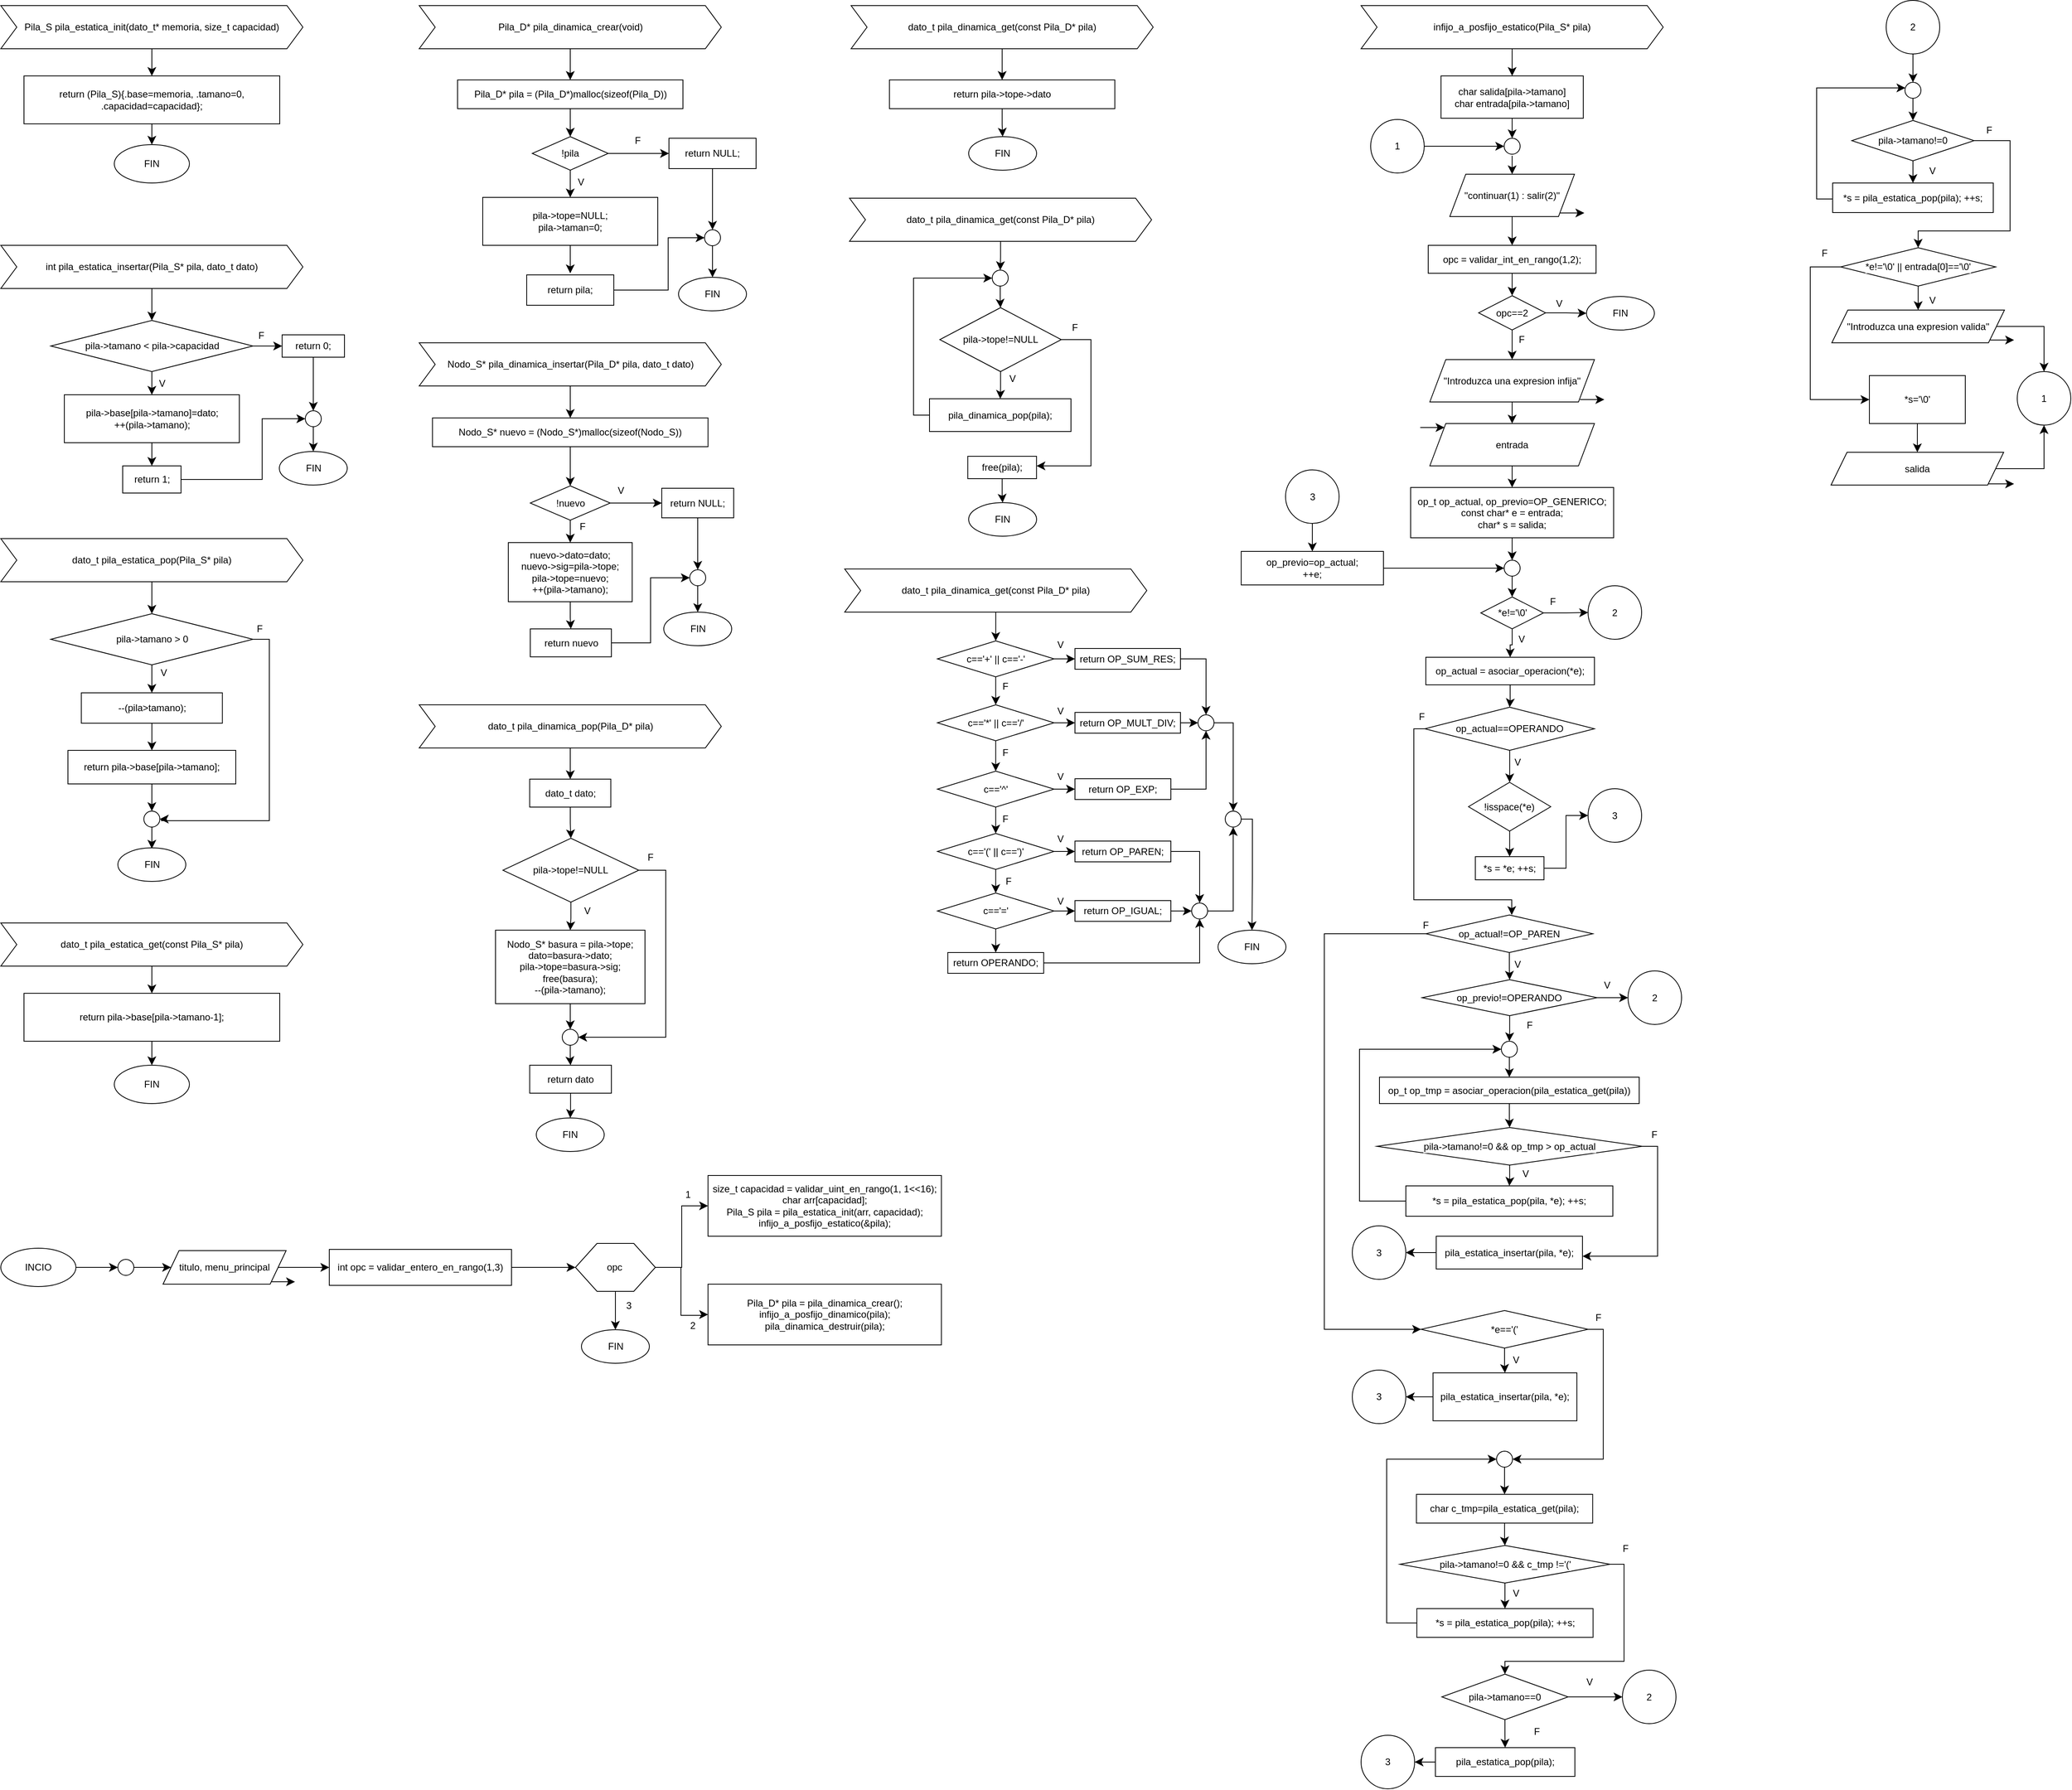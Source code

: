 <mxfile version="26.1.0">
  <diagram name="Page-1" id="sUtSNQZAsD9c8u-VTn47">
    <mxGraphModel dx="3796" dy="3764" grid="0" gridSize="10" guides="1" tooltips="1" connect="1" arrows="1" fold="1" page="0" pageScale="1" pageWidth="850" pageHeight="1100" math="0" shadow="0">
      <root>
        <mxCell id="0" />
        <mxCell id="1" parent="0" />
        <mxCell id="tiwmTEYdAeQqdNXuYiC4-5" style="edgeStyle=none;curved=1;rounded=0;orthogonalLoop=1;jettySize=auto;html=1;fontSize=12;startSize=8;endSize=8;" parent="1" source="tiwmTEYdAeQqdNXuYiC4-2" target="tiwmTEYdAeQqdNXuYiC4-4" edge="1">
          <mxGeometry relative="1" as="geometry" />
        </mxCell>
        <mxCell id="tiwmTEYdAeQqdNXuYiC4-2" value="Pila_S pila_estatica_init(dato_t* memoria, size_t capacidad)" style="shape=step;perimeter=stepPerimeter;whiteSpace=wrap;html=1;fixedSize=1;" parent="1" vertex="1">
          <mxGeometry x="-552" y="-184" width="378" height="54" as="geometry" />
        </mxCell>
        <mxCell id="tiwmTEYdAeQqdNXuYiC4-3" value="FIN" style="ellipse;whiteSpace=wrap;html=1;" parent="1" vertex="1">
          <mxGeometry x="-410" y="-10" width="94" height="48" as="geometry" />
        </mxCell>
        <mxCell id="tiwmTEYdAeQqdNXuYiC4-6" style="edgeStyle=none;curved=1;rounded=0;orthogonalLoop=1;jettySize=auto;html=1;fontSize=12;startSize=8;endSize=8;" parent="1" source="tiwmTEYdAeQqdNXuYiC4-4" target="tiwmTEYdAeQqdNXuYiC4-3" edge="1">
          <mxGeometry relative="1" as="geometry" />
        </mxCell>
        <mxCell id="tiwmTEYdAeQqdNXuYiC4-4" value="return (Pila_S){.base=memoria, .tamano=0, .capacidad=capacidad};" style="rounded=0;whiteSpace=wrap;html=1;" parent="1" vertex="1">
          <mxGeometry x="-523" y="-96" width="320" height="60" as="geometry" />
        </mxCell>
        <mxCell id="tiwmTEYdAeQqdNXuYiC4-26" style="edgeStyle=orthogonalEdgeStyle;shape=connector;rounded=0;orthogonalLoop=1;jettySize=auto;html=1;entryX=0.5;entryY=0;entryDx=0;entryDy=0;strokeColor=default;align=center;verticalAlign=middle;fontFamily=Helvetica;fontSize=12;fontColor=default;labelBackgroundColor=default;startSize=8;endArrow=classic;endSize=8;" parent="1" source="tiwmTEYdAeQqdNXuYiC4-7" target="tiwmTEYdAeQqdNXuYiC4-11" edge="1">
          <mxGeometry relative="1" as="geometry" />
        </mxCell>
        <mxCell id="tiwmTEYdAeQqdNXuYiC4-7" value="int pila_estatica_insertar(Pila_S* pila, dato_t dato)" style="shape=step;perimeter=stepPerimeter;whiteSpace=wrap;html=1;fixedSize=1;" parent="1" vertex="1">
          <mxGeometry x="-552" y="116" width="378" height="54" as="geometry" />
        </mxCell>
        <mxCell id="tiwmTEYdAeQqdNXuYiC4-25" style="edgeStyle=orthogonalEdgeStyle;shape=connector;rounded=0;orthogonalLoop=1;jettySize=auto;html=1;entryX=0.5;entryY=0;entryDx=0;entryDy=0;strokeColor=default;align=center;verticalAlign=middle;fontFamily=Helvetica;fontSize=12;fontColor=default;labelBackgroundColor=default;startSize=8;endArrow=classic;endSize=8;" parent="1" source="tiwmTEYdAeQqdNXuYiC4-8" target="tiwmTEYdAeQqdNXuYiC4-24" edge="1">
          <mxGeometry relative="1" as="geometry" />
        </mxCell>
        <mxCell id="tiwmTEYdAeQqdNXuYiC4-8" value="" style="ellipse;whiteSpace=wrap;html=1;aspect=fixed;" parent="1" vertex="1">
          <mxGeometry x="-171" y="323" width="20" height="20" as="geometry" />
        </mxCell>
        <mxCell id="tiwmTEYdAeQqdNXuYiC4-17" style="edgeStyle=orthogonalEdgeStyle;rounded=0;orthogonalLoop=1;jettySize=auto;html=1;entryX=0;entryY=0.5;entryDx=0;entryDy=0;fontSize=12;startSize=8;endSize=8;" parent="1" source="tiwmTEYdAeQqdNXuYiC4-11" target="tiwmTEYdAeQqdNXuYiC4-14" edge="1">
          <mxGeometry relative="1" as="geometry" />
        </mxCell>
        <mxCell id="tiwmTEYdAeQqdNXuYiC4-19" style="edgeStyle=orthogonalEdgeStyle;shape=connector;rounded=0;orthogonalLoop=1;jettySize=auto;html=1;entryX=0.5;entryY=0;entryDx=0;entryDy=0;strokeColor=default;align=center;verticalAlign=middle;fontFamily=Helvetica;fontSize=12;fontColor=default;labelBackgroundColor=default;startSize=8;endArrow=classic;endSize=8;" parent="1" source="tiwmTEYdAeQqdNXuYiC4-11" target="tiwmTEYdAeQqdNXuYiC4-18" edge="1">
          <mxGeometry relative="1" as="geometry" />
        </mxCell>
        <mxCell id="tiwmTEYdAeQqdNXuYiC4-11" value="pila-&amp;gt;tamano &amp;lt; pila-&amp;gt;capacidad" style="rhombus;whiteSpace=wrap;html=1;" parent="1" vertex="1">
          <mxGeometry x="-489.5" y="210" width="253" height="64" as="geometry" />
        </mxCell>
        <mxCell id="tiwmTEYdAeQqdNXuYiC4-23" style="edgeStyle=orthogonalEdgeStyle;shape=connector;rounded=0;orthogonalLoop=1;jettySize=auto;html=1;entryX=0.5;entryY=0;entryDx=0;entryDy=0;strokeColor=default;align=center;verticalAlign=middle;fontFamily=Helvetica;fontSize=12;fontColor=default;labelBackgroundColor=default;startSize=8;endArrow=classic;endSize=8;" parent="1" source="tiwmTEYdAeQqdNXuYiC4-14" target="tiwmTEYdAeQqdNXuYiC4-8" edge="1">
          <mxGeometry relative="1" as="geometry" />
        </mxCell>
        <mxCell id="tiwmTEYdAeQqdNXuYiC4-14" value="return 0;" style="rounded=0;whiteSpace=wrap;html=1;" parent="1" vertex="1">
          <mxGeometry x="-200" y="228" width="78" height="28" as="geometry" />
        </mxCell>
        <mxCell id="tiwmTEYdAeQqdNXuYiC4-21" style="edgeStyle=orthogonalEdgeStyle;shape=connector;rounded=0;orthogonalLoop=1;jettySize=auto;html=1;entryX=0.5;entryY=0;entryDx=0;entryDy=0;strokeColor=default;align=center;verticalAlign=middle;fontFamily=Helvetica;fontSize=12;fontColor=default;labelBackgroundColor=default;startSize=8;endArrow=classic;endSize=8;" parent="1" source="tiwmTEYdAeQqdNXuYiC4-18" target="tiwmTEYdAeQqdNXuYiC4-20" edge="1">
          <mxGeometry relative="1" as="geometry" />
        </mxCell>
        <mxCell id="tiwmTEYdAeQqdNXuYiC4-18" value="&lt;div&gt;pila-&amp;gt;base[pila-&amp;gt;tamano]=dato;&lt;br&gt;&lt;/div&gt;&lt;div&gt;++(pila-&amp;gt;tamano);&lt;br&gt;&lt;/div&gt;" style="rounded=0;whiteSpace=wrap;html=1;fontFamily=Helvetica;fontSize=12;fontColor=default;labelBackgroundColor=default;" parent="1" vertex="1">
          <mxGeometry x="-472.5" y="303" width="219" height="60" as="geometry" />
        </mxCell>
        <mxCell id="tiwmTEYdAeQqdNXuYiC4-22" style="edgeStyle=orthogonalEdgeStyle;shape=connector;rounded=0;orthogonalLoop=1;jettySize=auto;html=1;entryX=0;entryY=0.5;entryDx=0;entryDy=0;strokeColor=default;align=center;verticalAlign=middle;fontFamily=Helvetica;fontSize=12;fontColor=default;labelBackgroundColor=default;startSize=8;endArrow=classic;endSize=8;" parent="1" source="tiwmTEYdAeQqdNXuYiC4-20" target="tiwmTEYdAeQqdNXuYiC4-8" edge="1">
          <mxGeometry relative="1" as="geometry">
            <Array as="points">
              <mxPoint x="-225" y="409" />
              <mxPoint x="-225" y="333" />
            </Array>
          </mxGeometry>
        </mxCell>
        <mxCell id="tiwmTEYdAeQqdNXuYiC4-20" value="return 1;" style="rounded=0;whiteSpace=wrap;html=1;fontFamily=Helvetica;fontSize=12;fontColor=default;labelBackgroundColor=default;" parent="1" vertex="1">
          <mxGeometry x="-399.5" y="392" width="73" height="34" as="geometry" />
        </mxCell>
        <mxCell id="tiwmTEYdAeQqdNXuYiC4-24" value="FIN" style="ellipse;whiteSpace=wrap;html=1;fontFamily=Helvetica;fontSize=12;fontColor=default;labelBackgroundColor=default;" parent="1" vertex="1">
          <mxGeometry x="-203.5" y="374" width="85" height="42" as="geometry" />
        </mxCell>
        <mxCell id="tiwmTEYdAeQqdNXuYiC4-27" value="V" style="text;html=1;align=center;verticalAlign=middle;whiteSpace=wrap;rounded=0;fontFamily=Helvetica;fontSize=12;fontColor=default;labelBackgroundColor=default;" parent="1" vertex="1">
          <mxGeometry x="-380" y="274" width="60" height="30" as="geometry" />
        </mxCell>
        <mxCell id="tiwmTEYdAeQqdNXuYiC4-28" value="F" style="text;html=1;align=center;verticalAlign=middle;whiteSpace=wrap;rounded=0;fontFamily=Helvetica;fontSize=12;fontColor=default;labelBackgroundColor=default;" parent="1" vertex="1">
          <mxGeometry x="-256" y="214" width="60" height="30" as="geometry" />
        </mxCell>
        <mxCell id="tiwmTEYdAeQqdNXuYiC4-31" style="edgeStyle=orthogonalEdgeStyle;shape=connector;rounded=0;orthogonalLoop=1;jettySize=auto;html=1;entryX=0.5;entryY=0;entryDx=0;entryDy=0;strokeColor=default;align=center;verticalAlign=middle;fontFamily=Helvetica;fontSize=12;fontColor=default;labelBackgroundColor=default;startSize=8;endArrow=classic;endSize=8;" parent="1" source="tiwmTEYdAeQqdNXuYiC4-29" target="tiwmTEYdAeQqdNXuYiC4-30" edge="1">
          <mxGeometry relative="1" as="geometry" />
        </mxCell>
        <mxCell id="tiwmTEYdAeQqdNXuYiC4-29" value="dato_t pila_estatica_pop(Pila_S* pila)" style="shape=step;perimeter=stepPerimeter;whiteSpace=wrap;html=1;fixedSize=1;" parent="1" vertex="1">
          <mxGeometry x="-552" y="483" width="378" height="54" as="geometry" />
        </mxCell>
        <mxCell id="tiwmTEYdAeQqdNXuYiC4-35" style="edgeStyle=orthogonalEdgeStyle;shape=connector;rounded=0;orthogonalLoop=1;jettySize=auto;html=1;entryX=1;entryY=0.5;entryDx=0;entryDy=0;strokeColor=default;align=center;verticalAlign=middle;fontFamily=Helvetica;fontSize=12;fontColor=default;labelBackgroundColor=default;startSize=8;endArrow=classic;endSize=8;" parent="1" source="tiwmTEYdAeQqdNXuYiC4-30" target="tiwmTEYdAeQqdNXuYiC4-39" edge="1">
          <mxGeometry relative="1" as="geometry">
            <Array as="points">
              <mxPoint x="-216" y="609" />
              <mxPoint x="-216" y="836" />
              <mxPoint x="-351" y="836" />
              <mxPoint x="-351" y="834" />
            </Array>
          </mxGeometry>
        </mxCell>
        <mxCell id="tiwmTEYdAeQqdNXuYiC4-36" style="edgeStyle=orthogonalEdgeStyle;shape=connector;rounded=0;orthogonalLoop=1;jettySize=auto;html=1;entryX=0.5;entryY=0;entryDx=0;entryDy=0;strokeColor=default;align=center;verticalAlign=middle;fontFamily=Helvetica;fontSize=12;fontColor=default;labelBackgroundColor=default;startSize=8;endArrow=classic;endSize=8;" parent="1" source="tiwmTEYdAeQqdNXuYiC4-30" target="tiwmTEYdAeQqdNXuYiC4-32" edge="1">
          <mxGeometry relative="1" as="geometry" />
        </mxCell>
        <mxCell id="tiwmTEYdAeQqdNXuYiC4-30" value="pila-&amp;gt;tamano &amp;gt; 0" style="rhombus;whiteSpace=wrap;html=1;" parent="1" vertex="1">
          <mxGeometry x="-489.5" y="577" width="253" height="64" as="geometry" />
        </mxCell>
        <mxCell id="tiwmTEYdAeQqdNXuYiC4-37" style="edgeStyle=orthogonalEdgeStyle;shape=connector;rounded=0;orthogonalLoop=1;jettySize=auto;html=1;entryX=0.5;entryY=0;entryDx=0;entryDy=0;strokeColor=default;align=center;verticalAlign=middle;fontFamily=Helvetica;fontSize=12;fontColor=default;labelBackgroundColor=default;startSize=8;endArrow=classic;endSize=8;" parent="1" source="tiwmTEYdAeQqdNXuYiC4-32" target="tiwmTEYdAeQqdNXuYiC4-33" edge="1">
          <mxGeometry relative="1" as="geometry" />
        </mxCell>
        <mxCell id="tiwmTEYdAeQqdNXuYiC4-32" value="--(pila&amp;gt;tamano);" style="rounded=0;whiteSpace=wrap;html=1;fontFamily=Helvetica;fontSize=12;fontColor=default;labelBackgroundColor=default;" parent="1" vertex="1">
          <mxGeometry x="-451.25" y="676" width="176.5" height="38" as="geometry" />
        </mxCell>
        <mxCell id="tiwmTEYdAeQqdNXuYiC4-38" style="edgeStyle=orthogonalEdgeStyle;shape=connector;rounded=0;orthogonalLoop=1;jettySize=auto;html=1;entryX=0.5;entryY=0;entryDx=0;entryDy=0;strokeColor=default;align=center;verticalAlign=middle;fontFamily=Helvetica;fontSize=12;fontColor=default;labelBackgroundColor=default;startSize=8;endArrow=classic;endSize=8;" parent="1" source="tiwmTEYdAeQqdNXuYiC4-39" edge="1">
          <mxGeometry relative="1" as="geometry">
            <mxPoint x="-363" y="871" as="targetPoint" />
          </mxGeometry>
        </mxCell>
        <mxCell id="tiwmTEYdAeQqdNXuYiC4-33" value="return pila-&amp;gt;base[pila-&amp;gt;tamano];" style="rounded=0;whiteSpace=wrap;html=1;fontFamily=Helvetica;fontSize=12;fontColor=default;labelBackgroundColor=default;" parent="1" vertex="1">
          <mxGeometry x="-468" y="748" width="210" height="42" as="geometry" />
        </mxCell>
        <mxCell id="tiwmTEYdAeQqdNXuYiC4-34" value="FIN" style="ellipse;whiteSpace=wrap;html=1;fontFamily=Helvetica;fontSize=12;fontColor=default;labelBackgroundColor=default;" parent="1" vertex="1">
          <mxGeometry x="-405.5" y="870" width="85" height="42" as="geometry" />
        </mxCell>
        <mxCell id="tiwmTEYdAeQqdNXuYiC4-40" value="" style="edgeStyle=orthogonalEdgeStyle;shape=connector;rounded=0;orthogonalLoop=1;jettySize=auto;html=1;entryX=0.5;entryY=0;entryDx=0;entryDy=0;strokeColor=default;align=center;verticalAlign=middle;fontFamily=Helvetica;fontSize=12;fontColor=default;labelBackgroundColor=default;startSize=8;endArrow=classic;endSize=8;" parent="1" source="tiwmTEYdAeQqdNXuYiC4-33" target="tiwmTEYdAeQqdNXuYiC4-39" edge="1">
          <mxGeometry relative="1" as="geometry">
            <mxPoint x="-363" y="790" as="sourcePoint" />
            <mxPoint x="-363" y="851" as="targetPoint" />
          </mxGeometry>
        </mxCell>
        <mxCell id="tiwmTEYdAeQqdNXuYiC4-39" value="" style="ellipse;whiteSpace=wrap;html=1;aspect=fixed;" parent="1" vertex="1">
          <mxGeometry x="-373" y="824" width="20" height="20" as="geometry" />
        </mxCell>
        <mxCell id="tiwmTEYdAeQqdNXuYiC4-42" value="V" style="text;html=1;align=center;verticalAlign=middle;whiteSpace=wrap;rounded=0;fontFamily=Helvetica;fontSize=12;fontColor=default;labelBackgroundColor=default;" parent="1" vertex="1">
          <mxGeometry x="-378" y="636" width="60" height="30" as="geometry" />
        </mxCell>
        <mxCell id="tiwmTEYdAeQqdNXuYiC4-43" value="F" style="text;html=1;align=center;verticalAlign=middle;whiteSpace=wrap;rounded=0;fontFamily=Helvetica;fontSize=12;fontColor=default;labelBackgroundColor=default;" parent="1" vertex="1">
          <mxGeometry x="-258" y="581" width="60" height="30" as="geometry" />
        </mxCell>
        <mxCell id="tiwmTEYdAeQqdNXuYiC4-45" style="edgeStyle=none;curved=1;rounded=0;orthogonalLoop=1;jettySize=auto;html=1;fontSize=12;startSize=8;endSize=8;" parent="1" source="tiwmTEYdAeQqdNXuYiC4-46" target="tiwmTEYdAeQqdNXuYiC4-49" edge="1">
          <mxGeometry relative="1" as="geometry" />
        </mxCell>
        <mxCell id="tiwmTEYdAeQqdNXuYiC4-46" value="dato_t pila_estatica_get(const Pila_S* pila)" style="shape=step;perimeter=stepPerimeter;whiteSpace=wrap;html=1;fixedSize=1;" parent="1" vertex="1">
          <mxGeometry x="-552" y="964" width="378" height="54" as="geometry" />
        </mxCell>
        <mxCell id="tiwmTEYdAeQqdNXuYiC4-47" value="FIN" style="ellipse;whiteSpace=wrap;html=1;" parent="1" vertex="1">
          <mxGeometry x="-410" y="1142" width="94" height="48" as="geometry" />
        </mxCell>
        <mxCell id="tiwmTEYdAeQqdNXuYiC4-48" style="edgeStyle=none;curved=1;rounded=0;orthogonalLoop=1;jettySize=auto;html=1;fontSize=12;startSize=8;endSize=8;" parent="1" source="tiwmTEYdAeQqdNXuYiC4-49" target="tiwmTEYdAeQqdNXuYiC4-47" edge="1">
          <mxGeometry relative="1" as="geometry" />
        </mxCell>
        <mxCell id="tiwmTEYdAeQqdNXuYiC4-49" value="return pila-&amp;gt;base[pila-&amp;gt;tamano-1];" style="rounded=0;whiteSpace=wrap;html=1;" parent="1" vertex="1">
          <mxGeometry x="-523" y="1052" width="320" height="60" as="geometry" />
        </mxCell>
        <mxCell id="tiwmTEYdAeQqdNXuYiC4-52" style="edgeStyle=orthogonalEdgeStyle;shape=connector;rounded=0;orthogonalLoop=1;jettySize=auto;html=1;entryX=0.5;entryY=0;entryDx=0;entryDy=0;strokeColor=default;align=center;verticalAlign=middle;fontFamily=Helvetica;fontSize=12;fontColor=default;labelBackgroundColor=default;startSize=8;endArrow=classic;endSize=8;" parent="1" source="tiwmTEYdAeQqdNXuYiC4-50" target="tiwmTEYdAeQqdNXuYiC4-51" edge="1">
          <mxGeometry relative="1" as="geometry" />
        </mxCell>
        <mxCell id="tiwmTEYdAeQqdNXuYiC4-50" value="Pila_D* pila_dinamica_crear(void)" style="shape=step;perimeter=stepPerimeter;whiteSpace=wrap;html=1;fixedSize=1;" parent="1" vertex="1">
          <mxGeometry x="-28.5" y="-184" width="378" height="54" as="geometry" />
        </mxCell>
        <mxCell id="tiwmTEYdAeQqdNXuYiC4-57" style="edgeStyle=orthogonalEdgeStyle;shape=connector;rounded=0;orthogonalLoop=1;jettySize=auto;html=1;entryX=0.5;entryY=0;entryDx=0;entryDy=0;strokeColor=default;align=center;verticalAlign=middle;fontFamily=Helvetica;fontSize=12;fontColor=default;labelBackgroundColor=default;startSize=8;endArrow=classic;endSize=8;" parent="1" source="tiwmTEYdAeQqdNXuYiC4-51" target="tiwmTEYdAeQqdNXuYiC4-53" edge="1">
          <mxGeometry relative="1" as="geometry" />
        </mxCell>
        <mxCell id="tiwmTEYdAeQqdNXuYiC4-51" value="Pila_D* pila = (Pila_D*)malloc(sizeof(Pila_D))" style="rounded=0;whiteSpace=wrap;html=1;" parent="1" vertex="1">
          <mxGeometry x="19.5" y="-91" width="282" height="36" as="geometry" />
        </mxCell>
        <mxCell id="tiwmTEYdAeQqdNXuYiC4-58" style="edgeStyle=orthogonalEdgeStyle;shape=connector;rounded=0;orthogonalLoop=1;jettySize=auto;html=1;entryX=0;entryY=0.5;entryDx=0;entryDy=0;strokeColor=default;align=center;verticalAlign=middle;fontFamily=Helvetica;fontSize=12;fontColor=default;labelBackgroundColor=default;startSize=8;endArrow=classic;endSize=8;" parent="1" source="tiwmTEYdAeQqdNXuYiC4-53" target="tiwmTEYdAeQqdNXuYiC4-54" edge="1">
          <mxGeometry relative="1" as="geometry" />
        </mxCell>
        <mxCell id="tiwmTEYdAeQqdNXuYiC4-59" style="edgeStyle=orthogonalEdgeStyle;shape=connector;rounded=0;orthogonalLoop=1;jettySize=auto;html=1;entryX=0.5;entryY=0;entryDx=0;entryDy=0;strokeColor=default;align=center;verticalAlign=middle;fontFamily=Helvetica;fontSize=12;fontColor=default;labelBackgroundColor=default;startSize=8;endArrow=classic;endSize=8;" parent="1" source="tiwmTEYdAeQqdNXuYiC4-53" target="tiwmTEYdAeQqdNXuYiC4-55" edge="1">
          <mxGeometry relative="1" as="geometry" />
        </mxCell>
        <mxCell id="tiwmTEYdAeQqdNXuYiC4-53" value="!pila" style="rhombus;whiteSpace=wrap;html=1;" parent="1" vertex="1">
          <mxGeometry x="113" y="-20" width="95" height="42" as="geometry" />
        </mxCell>
        <mxCell id="tiwmTEYdAeQqdNXuYiC4-64" style="edgeStyle=orthogonalEdgeStyle;shape=connector;rounded=0;orthogonalLoop=1;jettySize=auto;html=1;strokeColor=default;align=center;verticalAlign=middle;fontFamily=Helvetica;fontSize=12;fontColor=default;labelBackgroundColor=default;startSize=8;endArrow=classic;endSize=8;" parent="1" source="tiwmTEYdAeQqdNXuYiC4-54" target="tiwmTEYdAeQqdNXuYiC4-61" edge="1">
          <mxGeometry relative="1" as="geometry" />
        </mxCell>
        <mxCell id="tiwmTEYdAeQqdNXuYiC4-54" value="return NULL;" style="rounded=0;whiteSpace=wrap;html=1;" parent="1" vertex="1">
          <mxGeometry x="284" y="-18" width="109" height="38" as="geometry" />
        </mxCell>
        <mxCell id="tiwmTEYdAeQqdNXuYiC4-68" style="edgeStyle=orthogonalEdgeStyle;shape=connector;rounded=0;orthogonalLoop=1;jettySize=auto;html=1;strokeColor=default;align=center;verticalAlign=middle;fontFamily=Helvetica;fontSize=12;fontColor=default;labelBackgroundColor=default;startSize=8;endArrow=classic;endSize=8;" parent="1" source="tiwmTEYdAeQqdNXuYiC4-55" edge="1">
          <mxGeometry relative="1" as="geometry">
            <mxPoint x="160.5" y="151" as="targetPoint" />
          </mxGeometry>
        </mxCell>
        <mxCell id="tiwmTEYdAeQqdNXuYiC4-55" value="&lt;div&gt;pila-&amp;gt;tope=NULL;&lt;/div&gt;&lt;div&gt;pila-&amp;gt;taman=0;&lt;br&gt;&lt;/div&gt;" style="rounded=0;whiteSpace=wrap;html=1;fontFamily=Helvetica;fontSize=12;fontColor=default;labelBackgroundColor=default;" parent="1" vertex="1">
          <mxGeometry x="51" y="56" width="219" height="60" as="geometry" />
        </mxCell>
        <mxCell id="tiwmTEYdAeQqdNXuYiC4-63" style="edgeStyle=orthogonalEdgeStyle;shape=connector;rounded=0;orthogonalLoop=1;jettySize=auto;html=1;entryX=0;entryY=0.5;entryDx=0;entryDy=0;strokeColor=default;align=center;verticalAlign=middle;fontFamily=Helvetica;fontSize=12;fontColor=default;labelBackgroundColor=default;startSize=8;endArrow=classic;endSize=8;" parent="1" source="tiwmTEYdAeQqdNXuYiC4-56" target="tiwmTEYdAeQqdNXuYiC4-61" edge="1">
          <mxGeometry relative="1" as="geometry">
            <Array as="points">
              <mxPoint x="283" y="172" />
              <mxPoint x="283" y="107" />
            </Array>
          </mxGeometry>
        </mxCell>
        <mxCell id="tiwmTEYdAeQqdNXuYiC4-56" value="return pila;" style="rounded=0;whiteSpace=wrap;html=1;" parent="1" vertex="1">
          <mxGeometry x="106" y="153" width="109" height="38" as="geometry" />
        </mxCell>
        <mxCell id="tiwmTEYdAeQqdNXuYiC4-65" style="edgeStyle=orthogonalEdgeStyle;shape=connector;rounded=0;orthogonalLoop=1;jettySize=auto;html=1;strokeColor=default;align=center;verticalAlign=middle;fontFamily=Helvetica;fontSize=12;fontColor=default;labelBackgroundColor=default;startSize=8;endArrow=classic;endSize=8;" parent="1" source="tiwmTEYdAeQqdNXuYiC4-61" target="tiwmTEYdAeQqdNXuYiC4-62" edge="1">
          <mxGeometry relative="1" as="geometry" />
        </mxCell>
        <mxCell id="tiwmTEYdAeQqdNXuYiC4-61" value="" style="ellipse;whiteSpace=wrap;html=1;aspect=fixed;" parent="1" vertex="1">
          <mxGeometry x="328.5" y="96.5" width="20" height="20" as="geometry" />
        </mxCell>
        <mxCell id="tiwmTEYdAeQqdNXuYiC4-62" value="FIN" style="ellipse;whiteSpace=wrap;html=1;fontFamily=Helvetica;fontSize=12;fontColor=default;labelBackgroundColor=default;" parent="1" vertex="1">
          <mxGeometry x="296" y="156" width="85" height="42" as="geometry" />
        </mxCell>
        <mxCell id="tiwmTEYdAeQqdNXuYiC4-66" value="F" style="text;html=1;align=center;verticalAlign=middle;whiteSpace=wrap;rounded=0;fontFamily=Helvetica;fontSize=12;fontColor=default;labelBackgroundColor=default;" parent="1" vertex="1">
          <mxGeometry x="215" y="-30" width="60" height="30" as="geometry" />
        </mxCell>
        <mxCell id="tiwmTEYdAeQqdNXuYiC4-67" value="V" style="text;html=1;align=center;verticalAlign=middle;whiteSpace=wrap;rounded=0;fontFamily=Helvetica;fontSize=12;fontColor=default;labelBackgroundColor=default;" parent="1" vertex="1">
          <mxGeometry x="144" y="22" width="60" height="30" as="geometry" />
        </mxCell>
        <mxCell id="wdvKhD7wYS27l8QMHmYK-4" style="edgeStyle=orthogonalEdgeStyle;rounded=0;orthogonalLoop=1;jettySize=auto;html=1;entryX=0.5;entryY=0;entryDx=0;entryDy=0;fontSize=12;startSize=8;endSize=8;" edge="1" parent="1" source="wdvKhD7wYS27l8QMHmYK-1" target="wdvKhD7wYS27l8QMHmYK-2">
          <mxGeometry relative="1" as="geometry" />
        </mxCell>
        <mxCell id="wdvKhD7wYS27l8QMHmYK-1" value="Nodo_S* pila_dinamica_insertar(Pila_D* pila, dato_t dato)" style="shape=step;perimeter=stepPerimeter;whiteSpace=wrap;html=1;fixedSize=1;" vertex="1" parent="1">
          <mxGeometry x="-28.5" y="238" width="378" height="54" as="geometry" />
        </mxCell>
        <mxCell id="wdvKhD7wYS27l8QMHmYK-9" style="edgeStyle=orthogonalEdgeStyle;shape=connector;rounded=0;orthogonalLoop=1;jettySize=auto;html=1;strokeColor=default;align=center;verticalAlign=middle;fontFamily=Helvetica;fontSize=12;fontColor=default;labelBackgroundColor=default;startSize=8;endArrow=classic;endSize=8;" edge="1" parent="1" source="wdvKhD7wYS27l8QMHmYK-2" target="wdvKhD7wYS27l8QMHmYK-5">
          <mxGeometry relative="1" as="geometry" />
        </mxCell>
        <mxCell id="wdvKhD7wYS27l8QMHmYK-2" value="Nodo_S* nuevo = (Nodo_S*)malloc(sizeof(Nodo_S))" style="rounded=0;whiteSpace=wrap;html=1;" vertex="1" parent="1">
          <mxGeometry x="-11.87" y="332" width="344.75" height="36" as="geometry" />
        </mxCell>
        <mxCell id="wdvKhD7wYS27l8QMHmYK-11" style="edgeStyle=orthogonalEdgeStyle;shape=connector;rounded=0;orthogonalLoop=1;jettySize=auto;html=1;entryX=0.5;entryY=0;entryDx=0;entryDy=0;strokeColor=default;align=center;verticalAlign=middle;fontFamily=Helvetica;fontSize=12;fontColor=default;labelBackgroundColor=default;startSize=8;endArrow=classic;endSize=8;" edge="1" parent="1" source="wdvKhD7wYS27l8QMHmYK-5" target="wdvKhD7wYS27l8QMHmYK-10">
          <mxGeometry relative="1" as="geometry" />
        </mxCell>
        <mxCell id="wdvKhD7wYS27l8QMHmYK-14" style="edgeStyle=orthogonalEdgeStyle;shape=connector;rounded=0;orthogonalLoop=1;jettySize=auto;html=1;entryX=0;entryY=0.5;entryDx=0;entryDy=0;strokeColor=default;align=center;verticalAlign=middle;fontFamily=Helvetica;fontSize=12;fontColor=default;labelBackgroundColor=default;startSize=8;endArrow=classic;endSize=8;" edge="1" parent="1" source="wdvKhD7wYS27l8QMHmYK-5" target="wdvKhD7wYS27l8QMHmYK-13">
          <mxGeometry relative="1" as="geometry" />
        </mxCell>
        <mxCell id="wdvKhD7wYS27l8QMHmYK-5" value="!nuevo" style="rhombus;whiteSpace=wrap;html=1;fontFamily=Helvetica;fontSize=12;fontColor=default;labelBackgroundColor=default;" vertex="1" parent="1">
          <mxGeometry x="110.5" y="417" width="100" height="43" as="geometry" />
        </mxCell>
        <mxCell id="wdvKhD7wYS27l8QMHmYK-15" style="edgeStyle=orthogonalEdgeStyle;shape=connector;rounded=0;orthogonalLoop=1;jettySize=auto;html=1;strokeColor=default;align=center;verticalAlign=middle;fontFamily=Helvetica;fontSize=12;fontColor=default;labelBackgroundColor=default;startSize=8;endArrow=classic;endSize=8;" edge="1" parent="1" source="wdvKhD7wYS27l8QMHmYK-10" target="wdvKhD7wYS27l8QMHmYK-12">
          <mxGeometry relative="1" as="geometry" />
        </mxCell>
        <mxCell id="wdvKhD7wYS27l8QMHmYK-10" value="&lt;div&gt;nuevo-&amp;gt;dato=dato;&lt;/div&gt;&lt;div&gt;nuevo-&amp;gt;sig=pila-&amp;gt;tope;&lt;/div&gt;&lt;div&gt;pila-&amp;gt;tope=nuevo;&lt;/div&gt;&lt;div&gt;++(pila-&amp;gt;tamano);&lt;br&gt;&lt;/div&gt;" style="rounded=0;whiteSpace=wrap;html=1;fontFamily=Helvetica;fontSize=12;fontColor=default;labelBackgroundColor=default;" vertex="1" parent="1">
          <mxGeometry x="83" y="488" width="155" height="74" as="geometry" />
        </mxCell>
        <mxCell id="wdvKhD7wYS27l8QMHmYK-17" style="edgeStyle=orthogonalEdgeStyle;shape=connector;rounded=0;orthogonalLoop=1;jettySize=auto;html=1;entryX=0;entryY=0.5;entryDx=0;entryDy=0;strokeColor=default;align=center;verticalAlign=middle;fontFamily=Helvetica;fontSize=12;fontColor=default;labelBackgroundColor=default;startSize=8;endArrow=classic;endSize=8;" edge="1" parent="1" source="wdvKhD7wYS27l8QMHmYK-12" target="wdvKhD7wYS27l8QMHmYK-16">
          <mxGeometry relative="1" as="geometry" />
        </mxCell>
        <mxCell id="wdvKhD7wYS27l8QMHmYK-12" value="return nuevo" style="rounded=0;whiteSpace=wrap;html=1;fontFamily=Helvetica;fontSize=12;fontColor=default;labelBackgroundColor=default;" vertex="1" parent="1">
          <mxGeometry x="110.5" y="596" width="101.5" height="35" as="geometry" />
        </mxCell>
        <mxCell id="wdvKhD7wYS27l8QMHmYK-18" style="edgeStyle=orthogonalEdgeStyle;shape=connector;rounded=0;orthogonalLoop=1;jettySize=auto;html=1;entryX=0.5;entryY=0;entryDx=0;entryDy=0;strokeColor=default;align=center;verticalAlign=middle;fontFamily=Helvetica;fontSize=12;fontColor=default;labelBackgroundColor=default;startSize=8;endArrow=classic;endSize=8;" edge="1" parent="1" source="wdvKhD7wYS27l8QMHmYK-13" target="wdvKhD7wYS27l8QMHmYK-16">
          <mxGeometry relative="1" as="geometry" />
        </mxCell>
        <mxCell id="wdvKhD7wYS27l8QMHmYK-13" value="return NULL;" style="rounded=0;whiteSpace=wrap;html=1;fontFamily=Helvetica;fontSize=12;fontColor=default;labelBackgroundColor=default;" vertex="1" parent="1">
          <mxGeometry x="275" y="420" width="90" height="37" as="geometry" />
        </mxCell>
        <mxCell id="wdvKhD7wYS27l8QMHmYK-20" style="edgeStyle=orthogonalEdgeStyle;shape=connector;rounded=0;orthogonalLoop=1;jettySize=auto;html=1;strokeColor=default;align=center;verticalAlign=middle;fontFamily=Helvetica;fontSize=12;fontColor=default;labelBackgroundColor=default;startSize=8;endArrow=classic;endSize=8;" edge="1" parent="1" source="wdvKhD7wYS27l8QMHmYK-16" target="wdvKhD7wYS27l8QMHmYK-19">
          <mxGeometry relative="1" as="geometry" />
        </mxCell>
        <mxCell id="wdvKhD7wYS27l8QMHmYK-16" value="" style="ellipse;whiteSpace=wrap;html=1;aspect=fixed;" vertex="1" parent="1">
          <mxGeometry x="310" y="522" width="20" height="20" as="geometry" />
        </mxCell>
        <mxCell id="wdvKhD7wYS27l8QMHmYK-19" value="FIN" style="ellipse;whiteSpace=wrap;html=1;fontFamily=Helvetica;fontSize=12;fontColor=default;labelBackgroundColor=default;" vertex="1" parent="1">
          <mxGeometry x="277.5" y="575" width="85" height="42" as="geometry" />
        </mxCell>
        <mxCell id="wdvKhD7wYS27l8QMHmYK-23" style="edgeStyle=orthogonalEdgeStyle;shape=connector;rounded=0;orthogonalLoop=1;jettySize=auto;html=1;entryX=0.5;entryY=0;entryDx=0;entryDy=0;strokeColor=default;align=center;verticalAlign=middle;fontFamily=Helvetica;fontSize=12;fontColor=default;labelBackgroundColor=default;startSize=8;endArrow=classic;endSize=8;" edge="1" parent="1" source="wdvKhD7wYS27l8QMHmYK-21" target="wdvKhD7wYS27l8QMHmYK-22">
          <mxGeometry relative="1" as="geometry" />
        </mxCell>
        <mxCell id="wdvKhD7wYS27l8QMHmYK-21" value="dato_t pila_dinamica_pop(Pila_D* pila)" style="shape=step;perimeter=stepPerimeter;whiteSpace=wrap;html=1;fixedSize=1;" vertex="1" parent="1">
          <mxGeometry x="-28.5" y="691" width="378" height="54" as="geometry" />
        </mxCell>
        <mxCell id="wdvKhD7wYS27l8QMHmYK-25" style="edgeStyle=orthogonalEdgeStyle;shape=connector;rounded=0;orthogonalLoop=1;jettySize=auto;html=1;entryX=0.5;entryY=0;entryDx=0;entryDy=0;strokeColor=default;align=center;verticalAlign=middle;fontFamily=Helvetica;fontSize=12;fontColor=default;labelBackgroundColor=default;startSize=8;endArrow=classic;endSize=8;" edge="1" parent="1" source="wdvKhD7wYS27l8QMHmYK-22" target="wdvKhD7wYS27l8QMHmYK-24">
          <mxGeometry relative="1" as="geometry" />
        </mxCell>
        <mxCell id="wdvKhD7wYS27l8QMHmYK-22" value="dato_t dato;" style="rounded=0;whiteSpace=wrap;html=1;fontFamily=Helvetica;fontSize=12;fontColor=default;labelBackgroundColor=default;" vertex="1" parent="1">
          <mxGeometry x="109.75" y="784" width="101.5" height="35" as="geometry" />
        </mxCell>
        <mxCell id="wdvKhD7wYS27l8QMHmYK-27" style="edgeStyle=orthogonalEdgeStyle;shape=connector;rounded=0;orthogonalLoop=1;jettySize=auto;html=1;entryX=0.5;entryY=0;entryDx=0;entryDy=0;strokeColor=default;align=center;verticalAlign=middle;fontFamily=Helvetica;fontSize=12;fontColor=default;labelBackgroundColor=default;startSize=8;endArrow=classic;endSize=8;" edge="1" parent="1" source="wdvKhD7wYS27l8QMHmYK-24" target="wdvKhD7wYS27l8QMHmYK-26">
          <mxGeometry relative="1" as="geometry" />
        </mxCell>
        <mxCell id="wdvKhD7wYS27l8QMHmYK-29" style="edgeStyle=orthogonalEdgeStyle;shape=connector;rounded=0;orthogonalLoop=1;jettySize=auto;html=1;strokeColor=default;align=center;verticalAlign=middle;fontFamily=Helvetica;fontSize=12;fontColor=default;labelBackgroundColor=default;startSize=8;endArrow=classic;endSize=8;entryX=1;entryY=0.5;entryDx=0;entryDy=0;" edge="1" parent="1" source="wdvKhD7wYS27l8QMHmYK-24" target="wdvKhD7wYS27l8QMHmYK-32">
          <mxGeometry relative="1" as="geometry">
            <mxPoint x="327" y="1122" as="targetPoint" />
            <Array as="points">
              <mxPoint x="280" y="898" />
              <mxPoint x="280" y="1107" />
            </Array>
          </mxGeometry>
        </mxCell>
        <mxCell id="wdvKhD7wYS27l8QMHmYK-24" value="pila-&amp;gt;tope!=NULL" style="rhombus;whiteSpace=wrap;html=1;fontFamily=Helvetica;fontSize=12;fontColor=default;labelBackgroundColor=default;" vertex="1" parent="1">
          <mxGeometry x="76.25" y="858" width="170" height="80" as="geometry" />
        </mxCell>
        <mxCell id="wdvKhD7wYS27l8QMHmYK-33" style="edgeStyle=orthogonalEdgeStyle;shape=connector;rounded=0;orthogonalLoop=1;jettySize=auto;html=1;entryX=0.5;entryY=0;entryDx=0;entryDy=0;strokeColor=default;align=center;verticalAlign=middle;fontFamily=Helvetica;fontSize=12;fontColor=default;labelBackgroundColor=default;startSize=8;endArrow=classic;endSize=8;" edge="1" parent="1" source="wdvKhD7wYS27l8QMHmYK-26" target="wdvKhD7wYS27l8QMHmYK-32">
          <mxGeometry relative="1" as="geometry" />
        </mxCell>
        <mxCell id="wdvKhD7wYS27l8QMHmYK-26" value="&lt;div&gt;Nodo_S* basura = pila-&amp;gt;tope;&lt;/div&gt;&lt;div&gt;dato=basura-&amp;gt;dato;&lt;/div&gt;&lt;div&gt;pila-&amp;gt;tope=basura-&amp;gt;sig;&lt;/div&gt;&lt;div&gt;free(basura);&lt;/div&gt;&lt;div&gt;--(pila-&amp;gt;tamano);&lt;br&gt;&lt;/div&gt;" style="rounded=0;whiteSpace=wrap;html=1;fontFamily=Helvetica;fontSize=12;fontColor=default;labelBackgroundColor=default;" vertex="1" parent="1">
          <mxGeometry x="67" y="973" width="187" height="92" as="geometry" />
        </mxCell>
        <mxCell id="wdvKhD7wYS27l8QMHmYK-38" style="edgeStyle=orthogonalEdgeStyle;shape=connector;rounded=0;orthogonalLoop=1;jettySize=auto;html=1;entryX=0.5;entryY=0;entryDx=0;entryDy=0;strokeColor=default;align=center;verticalAlign=middle;fontFamily=Helvetica;fontSize=12;fontColor=default;labelBackgroundColor=default;startSize=8;endArrow=classic;endSize=8;" edge="1" parent="1" source="wdvKhD7wYS27l8QMHmYK-28" target="wdvKhD7wYS27l8QMHmYK-37">
          <mxGeometry relative="1" as="geometry" />
        </mxCell>
        <mxCell id="wdvKhD7wYS27l8QMHmYK-28" value="return dato" style="rounded=0;whiteSpace=wrap;html=1;fontFamily=Helvetica;fontSize=12;fontColor=default;labelBackgroundColor=default;" vertex="1" parent="1">
          <mxGeometry x="109.76" y="1142" width="102.24" height="35" as="geometry" />
        </mxCell>
        <mxCell id="wdvKhD7wYS27l8QMHmYK-34" style="edgeStyle=orthogonalEdgeStyle;shape=connector;rounded=0;orthogonalLoop=1;jettySize=auto;html=1;strokeColor=default;align=center;verticalAlign=middle;fontFamily=Helvetica;fontSize=12;fontColor=default;labelBackgroundColor=default;startSize=8;endArrow=classic;endSize=8;" edge="1" parent="1" source="wdvKhD7wYS27l8QMHmYK-32" target="wdvKhD7wYS27l8QMHmYK-28">
          <mxGeometry relative="1" as="geometry" />
        </mxCell>
        <mxCell id="wdvKhD7wYS27l8QMHmYK-32" value="" style="ellipse;whiteSpace=wrap;html=1;aspect=fixed;" vertex="1" parent="1">
          <mxGeometry x="150.5" y="1097" width="20" height="20" as="geometry" />
        </mxCell>
        <mxCell id="wdvKhD7wYS27l8QMHmYK-35" value="F" style="text;html=1;align=center;verticalAlign=middle;whiteSpace=wrap;rounded=0;fontFamily=Helvetica;fontSize=12;fontColor=default;labelBackgroundColor=default;" vertex="1" parent="1">
          <mxGeometry x="231" y="867" width="60" height="30" as="geometry" />
        </mxCell>
        <mxCell id="wdvKhD7wYS27l8QMHmYK-36" value="V" style="text;html=1;align=center;verticalAlign=middle;whiteSpace=wrap;rounded=0;fontFamily=Helvetica;fontSize=12;fontColor=default;labelBackgroundColor=default;" vertex="1" parent="1">
          <mxGeometry x="152" y="934" width="60" height="30" as="geometry" />
        </mxCell>
        <mxCell id="wdvKhD7wYS27l8QMHmYK-37" value="FIN" style="ellipse;whiteSpace=wrap;html=1;fontFamily=Helvetica;fontSize=12;fontColor=default;labelBackgroundColor=default;" vertex="1" parent="1">
          <mxGeometry x="118" y="1208" width="85" height="42" as="geometry" />
        </mxCell>
        <mxCell id="wdvKhD7wYS27l8QMHmYK-42" style="edgeStyle=orthogonalEdgeStyle;shape=connector;rounded=0;orthogonalLoop=1;jettySize=auto;html=1;entryX=0.5;entryY=0;entryDx=0;entryDy=0;strokeColor=default;align=center;verticalAlign=middle;fontFamily=Helvetica;fontSize=12;fontColor=default;labelBackgroundColor=default;startSize=8;endArrow=classic;endSize=8;" edge="1" parent="1" source="wdvKhD7wYS27l8QMHmYK-39" target="wdvKhD7wYS27l8QMHmYK-40">
          <mxGeometry relative="1" as="geometry" />
        </mxCell>
        <mxCell id="wdvKhD7wYS27l8QMHmYK-39" value="dato_t pila_dinamica_get(const Pila_D* pila)" style="shape=step;perimeter=stepPerimeter;whiteSpace=wrap;html=1;fixedSize=1;" vertex="1" parent="1">
          <mxGeometry x="511.88" y="-184" width="378" height="54" as="geometry" />
        </mxCell>
        <mxCell id="wdvKhD7wYS27l8QMHmYK-43" style="edgeStyle=orthogonalEdgeStyle;shape=connector;rounded=0;orthogonalLoop=1;jettySize=auto;html=1;strokeColor=default;align=center;verticalAlign=middle;fontFamily=Helvetica;fontSize=12;fontColor=default;labelBackgroundColor=default;startSize=8;endArrow=classic;endSize=8;" edge="1" parent="1" source="wdvKhD7wYS27l8QMHmYK-40" target="wdvKhD7wYS27l8QMHmYK-41">
          <mxGeometry relative="1" as="geometry" />
        </mxCell>
        <mxCell id="wdvKhD7wYS27l8QMHmYK-40" value="return pila-&amp;gt;tope-&amp;gt;dato" style="rounded=0;whiteSpace=wrap;html=1;" vertex="1" parent="1">
          <mxGeometry x="559.88" y="-91" width="282" height="36" as="geometry" />
        </mxCell>
        <mxCell id="wdvKhD7wYS27l8QMHmYK-41" value="FIN" style="ellipse;whiteSpace=wrap;html=1;fontFamily=Helvetica;fontSize=12;fontColor=default;labelBackgroundColor=default;" vertex="1" parent="1">
          <mxGeometry x="659" y="-20" width="85" height="42" as="geometry" />
        </mxCell>
        <mxCell id="wdvKhD7wYS27l8QMHmYK-46" style="edgeStyle=orthogonalEdgeStyle;shape=connector;rounded=0;orthogonalLoop=1;jettySize=auto;html=1;entryX=0.5;entryY=0;entryDx=0;entryDy=0;strokeColor=default;align=center;verticalAlign=middle;fontFamily=Helvetica;fontSize=12;fontColor=default;labelBackgroundColor=default;startSize=8;endArrow=classic;endSize=8;" edge="1" parent="1" source="wdvKhD7wYS27l8QMHmYK-44" target="wdvKhD7wYS27l8QMHmYK-45">
          <mxGeometry relative="1" as="geometry" />
        </mxCell>
        <mxCell id="wdvKhD7wYS27l8QMHmYK-44" value="dato_t pila_dinamica_get(const Pila_D* pila)" style="shape=step;perimeter=stepPerimeter;whiteSpace=wrap;html=1;fixedSize=1;" vertex="1" parent="1">
          <mxGeometry x="509.88" y="57" width="378" height="54" as="geometry" />
        </mxCell>
        <mxCell id="wdvKhD7wYS27l8QMHmYK-48" style="edgeStyle=orthogonalEdgeStyle;shape=connector;rounded=0;orthogonalLoop=1;jettySize=auto;html=1;strokeColor=default;align=center;verticalAlign=middle;fontFamily=Helvetica;fontSize=12;fontColor=default;labelBackgroundColor=default;startSize=8;endArrow=classic;endSize=8;" edge="1" parent="1" source="wdvKhD7wYS27l8QMHmYK-45" target="wdvKhD7wYS27l8QMHmYK-47">
          <mxGeometry relative="1" as="geometry" />
        </mxCell>
        <mxCell id="wdvKhD7wYS27l8QMHmYK-45" value="" style="ellipse;whiteSpace=wrap;html=1;aspect=fixed;" vertex="1" parent="1">
          <mxGeometry x="688.5" y="147" width="20" height="20" as="geometry" />
        </mxCell>
        <mxCell id="wdvKhD7wYS27l8QMHmYK-50" style="edgeStyle=orthogonalEdgeStyle;shape=connector;rounded=0;orthogonalLoop=1;jettySize=auto;html=1;strokeColor=default;align=center;verticalAlign=middle;fontFamily=Helvetica;fontSize=12;fontColor=default;labelBackgroundColor=default;startSize=8;endArrow=classic;endSize=8;" edge="1" parent="1" source="wdvKhD7wYS27l8QMHmYK-47" target="wdvKhD7wYS27l8QMHmYK-49">
          <mxGeometry relative="1" as="geometry" />
        </mxCell>
        <mxCell id="wdvKhD7wYS27l8QMHmYK-56" style="edgeStyle=orthogonalEdgeStyle;shape=connector;rounded=0;orthogonalLoop=1;jettySize=auto;html=1;strokeColor=default;align=center;verticalAlign=middle;fontFamily=Helvetica;fontSize=12;fontColor=default;labelBackgroundColor=default;startSize=8;endArrow=classic;endSize=8;entryX=1;entryY=0.429;entryDx=0;entryDy=0;entryPerimeter=0;" edge="1" parent="1" source="wdvKhD7wYS27l8QMHmYK-47" target="wdvKhD7wYS27l8QMHmYK-55">
          <mxGeometry relative="1" as="geometry">
            <Array as="points">
              <mxPoint x="812" y="234" />
              <mxPoint x="812" y="392" />
            </Array>
          </mxGeometry>
        </mxCell>
        <mxCell id="wdvKhD7wYS27l8QMHmYK-47" value="pila-&amp;gt;tope!=NULL" style="rhombus;whiteSpace=wrap;html=1;fontFamily=Helvetica;fontSize=12;fontColor=default;labelBackgroundColor=default;" vertex="1" parent="1">
          <mxGeometry x="622.88" y="194" width="152" height="80" as="geometry" />
        </mxCell>
        <mxCell id="wdvKhD7wYS27l8QMHmYK-51" style="edgeStyle=orthogonalEdgeStyle;shape=connector;rounded=0;orthogonalLoop=1;jettySize=auto;html=1;entryX=0;entryY=0.5;entryDx=0;entryDy=0;strokeColor=default;align=center;verticalAlign=middle;fontFamily=Helvetica;fontSize=12;fontColor=default;labelBackgroundColor=default;startSize=8;endArrow=classic;endSize=8;" edge="1" parent="1" source="wdvKhD7wYS27l8QMHmYK-49" target="wdvKhD7wYS27l8QMHmYK-45">
          <mxGeometry relative="1" as="geometry">
            <Array as="points">
              <mxPoint x="590" y="329" />
              <mxPoint x="590" y="157" />
            </Array>
          </mxGeometry>
        </mxCell>
        <mxCell id="wdvKhD7wYS27l8QMHmYK-49" value="pila_dinamica_pop(pila);" style="rounded=0;whiteSpace=wrap;html=1;fontFamily=Helvetica;fontSize=12;fontColor=default;labelBackgroundColor=default;" vertex="1" parent="1">
          <mxGeometry x="610" y="308" width="177" height="41" as="geometry" />
        </mxCell>
        <mxCell id="wdvKhD7wYS27l8QMHmYK-52" value="F" style="text;html=1;align=center;verticalAlign=middle;whiteSpace=wrap;rounded=0;fontFamily=Helvetica;fontSize=12;fontColor=default;labelBackgroundColor=default;" vertex="1" parent="1">
          <mxGeometry x="146" y="453" width="60" height="30" as="geometry" />
        </mxCell>
        <mxCell id="wdvKhD7wYS27l8QMHmYK-53" value="V" style="text;html=1;align=center;verticalAlign=middle;whiteSpace=wrap;rounded=0;fontFamily=Helvetica;fontSize=12;fontColor=default;labelBackgroundColor=default;" vertex="1" parent="1">
          <mxGeometry x="194" y="408" width="60" height="30" as="geometry" />
        </mxCell>
        <mxCell id="wdvKhD7wYS27l8QMHmYK-54" value="V" style="text;html=1;align=center;verticalAlign=middle;whiteSpace=wrap;rounded=0;fontFamily=Helvetica;fontSize=12;fontColor=default;labelBackgroundColor=default;" vertex="1" parent="1">
          <mxGeometry x="684" y="268" width="60" height="30" as="geometry" />
        </mxCell>
        <mxCell id="wdvKhD7wYS27l8QMHmYK-59" style="edgeStyle=orthogonalEdgeStyle;shape=connector;rounded=0;orthogonalLoop=1;jettySize=auto;html=1;strokeColor=default;align=center;verticalAlign=middle;fontFamily=Helvetica;fontSize=12;fontColor=default;labelBackgroundColor=default;startSize=8;endArrow=classic;endSize=8;" edge="1" parent="1" source="wdvKhD7wYS27l8QMHmYK-55" target="wdvKhD7wYS27l8QMHmYK-58">
          <mxGeometry relative="1" as="geometry" />
        </mxCell>
        <mxCell id="wdvKhD7wYS27l8QMHmYK-55" value="free(pila);" style="rounded=0;whiteSpace=wrap;html=1;fontFamily=Helvetica;fontSize=12;fontColor=default;labelBackgroundColor=default;" vertex="1" parent="1">
          <mxGeometry x="657.88" y="380" width="86" height="28" as="geometry" />
        </mxCell>
        <mxCell id="wdvKhD7wYS27l8QMHmYK-57" value="F" style="text;html=1;align=center;verticalAlign=middle;whiteSpace=wrap;rounded=0;fontFamily=Helvetica;fontSize=12;fontColor=default;labelBackgroundColor=default;" vertex="1" parent="1">
          <mxGeometry x="762" y="204" width="60" height="30" as="geometry" />
        </mxCell>
        <mxCell id="wdvKhD7wYS27l8QMHmYK-58" value="FIN" style="ellipse;whiteSpace=wrap;html=1;fontFamily=Helvetica;fontSize=12;fontColor=default;labelBackgroundColor=default;" vertex="1" parent="1">
          <mxGeometry x="659" y="438" width="85" height="42" as="geometry" />
        </mxCell>
        <mxCell id="wdvKhD7wYS27l8QMHmYK-67" style="edgeStyle=orthogonalEdgeStyle;shape=connector;rounded=0;orthogonalLoop=1;jettySize=auto;html=1;entryX=0.5;entryY=0;entryDx=0;entryDy=0;strokeColor=default;align=center;verticalAlign=middle;fontFamily=Helvetica;fontSize=12;fontColor=default;labelBackgroundColor=default;startSize=8;endArrow=classic;endSize=8;" edge="1" parent="1" source="wdvKhD7wYS27l8QMHmYK-60" target="wdvKhD7wYS27l8QMHmYK-61">
          <mxGeometry relative="1" as="geometry" />
        </mxCell>
        <mxCell id="wdvKhD7wYS27l8QMHmYK-60" value="dato_t pila_dinamica_get(const Pila_D* pila)" style="shape=step;perimeter=stepPerimeter;whiteSpace=wrap;html=1;fixedSize=1;" vertex="1" parent="1">
          <mxGeometry x="503.88" y="521" width="378" height="54" as="geometry" />
        </mxCell>
        <mxCell id="wdvKhD7wYS27l8QMHmYK-68" style="edgeStyle=orthogonalEdgeStyle;shape=connector;rounded=0;orthogonalLoop=1;jettySize=auto;html=1;entryX=0.5;entryY=0;entryDx=0;entryDy=0;strokeColor=default;align=center;verticalAlign=middle;fontFamily=Helvetica;fontSize=12;fontColor=default;labelBackgroundColor=default;startSize=8;endArrow=classic;endSize=8;" edge="1" parent="1" source="wdvKhD7wYS27l8QMHmYK-61" target="wdvKhD7wYS27l8QMHmYK-63">
          <mxGeometry relative="1" as="geometry" />
        </mxCell>
        <mxCell id="wdvKhD7wYS27l8QMHmYK-85" style="edgeStyle=orthogonalEdgeStyle;shape=connector;rounded=0;orthogonalLoop=1;jettySize=auto;html=1;entryX=0;entryY=0.5;entryDx=0;entryDy=0;strokeColor=default;align=center;verticalAlign=middle;fontFamily=Helvetica;fontSize=12;fontColor=default;labelBackgroundColor=default;startSize=8;endArrow=classic;endSize=8;" edge="1" parent="1" source="wdvKhD7wYS27l8QMHmYK-61" target="wdvKhD7wYS27l8QMHmYK-84">
          <mxGeometry relative="1" as="geometry" />
        </mxCell>
        <mxCell id="wdvKhD7wYS27l8QMHmYK-61" value="c==&#39;+&#39; || c==&#39;-&#39;" style="rhombus;whiteSpace=wrap;html=1;fontFamily=Helvetica;fontSize=12;fontColor=default;labelBackgroundColor=default;" vertex="1" parent="1">
          <mxGeometry x="619.94" y="611" width="145.88" height="45" as="geometry" />
        </mxCell>
        <mxCell id="wdvKhD7wYS27l8QMHmYK-69" style="edgeStyle=orthogonalEdgeStyle;shape=connector;rounded=0;orthogonalLoop=1;jettySize=auto;html=1;strokeColor=default;align=center;verticalAlign=middle;fontFamily=Helvetica;fontSize=12;fontColor=default;labelBackgroundColor=default;startSize=8;endArrow=classic;endSize=8;" edge="1" parent="1" source="wdvKhD7wYS27l8QMHmYK-63" target="wdvKhD7wYS27l8QMHmYK-64">
          <mxGeometry relative="1" as="geometry" />
        </mxCell>
        <mxCell id="wdvKhD7wYS27l8QMHmYK-86" style="edgeStyle=orthogonalEdgeStyle;shape=connector;rounded=0;orthogonalLoop=1;jettySize=auto;html=1;entryX=0;entryY=0.5;entryDx=0;entryDy=0;strokeColor=default;align=center;verticalAlign=middle;fontFamily=Helvetica;fontSize=12;fontColor=default;labelBackgroundColor=default;startSize=8;endArrow=classic;endSize=8;" edge="1" parent="1" source="wdvKhD7wYS27l8QMHmYK-63" target="wdvKhD7wYS27l8QMHmYK-81">
          <mxGeometry relative="1" as="geometry" />
        </mxCell>
        <mxCell id="wdvKhD7wYS27l8QMHmYK-63" value="c==&#39;*&#39; || c==&#39;/&#39;" style="rhombus;whiteSpace=wrap;html=1;fontFamily=Helvetica;fontSize=12;fontColor=default;labelBackgroundColor=default;" vertex="1" parent="1">
          <mxGeometry x="619.94" y="691" width="145.88" height="45" as="geometry" />
        </mxCell>
        <mxCell id="wdvKhD7wYS27l8QMHmYK-70" style="edgeStyle=orthogonalEdgeStyle;shape=connector;rounded=0;orthogonalLoop=1;jettySize=auto;html=1;strokeColor=default;align=center;verticalAlign=middle;fontFamily=Helvetica;fontSize=12;fontColor=default;labelBackgroundColor=default;startSize=8;endArrow=classic;endSize=8;" edge="1" parent="1" source="wdvKhD7wYS27l8QMHmYK-64" target="wdvKhD7wYS27l8QMHmYK-65">
          <mxGeometry relative="1" as="geometry" />
        </mxCell>
        <mxCell id="wdvKhD7wYS27l8QMHmYK-87" style="edgeStyle=orthogonalEdgeStyle;shape=connector;rounded=0;orthogonalLoop=1;jettySize=auto;html=1;entryX=0;entryY=0.5;entryDx=0;entryDy=0;strokeColor=default;align=center;verticalAlign=middle;fontFamily=Helvetica;fontSize=12;fontColor=default;labelBackgroundColor=default;startSize=8;endArrow=classic;endSize=8;" edge="1" parent="1" source="wdvKhD7wYS27l8QMHmYK-64" target="wdvKhD7wYS27l8QMHmYK-80">
          <mxGeometry relative="1" as="geometry" />
        </mxCell>
        <mxCell id="wdvKhD7wYS27l8QMHmYK-64" value="c==&#39;^&#39;" style="rhombus;whiteSpace=wrap;html=1;fontFamily=Helvetica;fontSize=12;fontColor=default;labelBackgroundColor=default;" vertex="1" parent="1">
          <mxGeometry x="619.94" y="774" width="145.88" height="45" as="geometry" />
        </mxCell>
        <mxCell id="wdvKhD7wYS27l8QMHmYK-71" style="edgeStyle=orthogonalEdgeStyle;shape=connector;rounded=0;orthogonalLoop=1;jettySize=auto;html=1;strokeColor=default;align=center;verticalAlign=middle;fontFamily=Helvetica;fontSize=12;fontColor=default;labelBackgroundColor=default;startSize=8;endArrow=classic;endSize=8;" edge="1" parent="1" source="wdvKhD7wYS27l8QMHmYK-65" target="wdvKhD7wYS27l8QMHmYK-66">
          <mxGeometry relative="1" as="geometry" />
        </mxCell>
        <mxCell id="wdvKhD7wYS27l8QMHmYK-88" style="edgeStyle=orthogonalEdgeStyle;shape=connector;rounded=0;orthogonalLoop=1;jettySize=auto;html=1;strokeColor=default;align=center;verticalAlign=middle;fontFamily=Helvetica;fontSize=12;fontColor=default;labelBackgroundColor=default;startSize=8;endArrow=classic;endSize=8;" edge="1" parent="1" source="wdvKhD7wYS27l8QMHmYK-65" target="wdvKhD7wYS27l8QMHmYK-79">
          <mxGeometry relative="1" as="geometry" />
        </mxCell>
        <mxCell id="wdvKhD7wYS27l8QMHmYK-65" value="c==&#39;(&#39; || c==&#39;)&#39;" style="rhombus;whiteSpace=wrap;html=1;fontFamily=Helvetica;fontSize=12;fontColor=default;labelBackgroundColor=default;" vertex="1" parent="1">
          <mxGeometry x="619.94" y="852" width="145.88" height="45" as="geometry" />
        </mxCell>
        <mxCell id="wdvKhD7wYS27l8QMHmYK-77" style="edgeStyle=orthogonalEdgeStyle;shape=connector;rounded=0;orthogonalLoop=1;jettySize=auto;html=1;entryX=0.5;entryY=0;entryDx=0;entryDy=0;strokeColor=default;align=center;verticalAlign=middle;fontFamily=Helvetica;fontSize=12;fontColor=default;labelBackgroundColor=default;startSize=8;endArrow=classic;endSize=8;" edge="1" parent="1" source="wdvKhD7wYS27l8QMHmYK-66" target="wdvKhD7wYS27l8QMHmYK-76">
          <mxGeometry relative="1" as="geometry" />
        </mxCell>
        <mxCell id="wdvKhD7wYS27l8QMHmYK-89" style="edgeStyle=orthogonalEdgeStyle;shape=connector;rounded=0;orthogonalLoop=1;jettySize=auto;html=1;entryX=0;entryY=0.5;entryDx=0;entryDy=0;strokeColor=default;align=center;verticalAlign=middle;fontFamily=Helvetica;fontSize=12;fontColor=default;labelBackgroundColor=default;startSize=8;endArrow=classic;endSize=8;" edge="1" parent="1" source="wdvKhD7wYS27l8QMHmYK-66" target="wdvKhD7wYS27l8QMHmYK-78">
          <mxGeometry relative="1" as="geometry" />
        </mxCell>
        <mxCell id="wdvKhD7wYS27l8QMHmYK-66" value="c==&#39;=&#39;" style="rhombus;whiteSpace=wrap;html=1;fontFamily=Helvetica;fontSize=12;fontColor=default;labelBackgroundColor=default;" vertex="1" parent="1">
          <mxGeometry x="619.94" y="926.5" width="145.88" height="45" as="geometry" />
        </mxCell>
        <mxCell id="wdvKhD7wYS27l8QMHmYK-72" value="F" style="text;html=1;align=center;verticalAlign=middle;whiteSpace=wrap;rounded=0;fontFamily=Helvetica;fontSize=12;fontColor=default;labelBackgroundColor=default;" vertex="1" parent="1">
          <mxGeometry x="675" y="653" width="60" height="30" as="geometry" />
        </mxCell>
        <mxCell id="wdvKhD7wYS27l8QMHmYK-73" value="F" style="text;html=1;align=center;verticalAlign=middle;whiteSpace=wrap;rounded=0;fontFamily=Helvetica;fontSize=12;fontColor=default;labelBackgroundColor=default;" vertex="1" parent="1">
          <mxGeometry x="675" y="736" width="60" height="30" as="geometry" />
        </mxCell>
        <mxCell id="wdvKhD7wYS27l8QMHmYK-74" value="F" style="text;html=1;align=center;verticalAlign=middle;whiteSpace=wrap;rounded=0;fontFamily=Helvetica;fontSize=12;fontColor=default;labelBackgroundColor=default;" vertex="1" parent="1">
          <mxGeometry x="675" y="819" width="60" height="30" as="geometry" />
        </mxCell>
        <mxCell id="wdvKhD7wYS27l8QMHmYK-75" value="F" style="text;html=1;align=center;verticalAlign=middle;whiteSpace=wrap;rounded=0;fontFamily=Helvetica;fontSize=12;fontColor=default;labelBackgroundColor=default;" vertex="1" parent="1">
          <mxGeometry x="679" y="897" width="60" height="30" as="geometry" />
        </mxCell>
        <mxCell id="wdvKhD7wYS27l8QMHmYK-106" style="edgeStyle=orthogonalEdgeStyle;shape=connector;rounded=0;orthogonalLoop=1;jettySize=auto;html=1;strokeColor=default;align=center;verticalAlign=middle;fontFamily=Helvetica;fontSize=12;fontColor=default;labelBackgroundColor=default;startSize=8;endArrow=classic;endSize=8;" edge="1" parent="1" source="wdvKhD7wYS27l8QMHmYK-76" target="wdvKhD7wYS27l8QMHmYK-102">
          <mxGeometry relative="1" as="geometry" />
        </mxCell>
        <mxCell id="wdvKhD7wYS27l8QMHmYK-76" value="return OPERANDO;" style="rounded=0;whiteSpace=wrap;html=1;fontFamily=Helvetica;fontSize=12;fontColor=default;labelBackgroundColor=default;" vertex="1" parent="1">
          <mxGeometry x="632.88" y="1001" width="120" height="26" as="geometry" />
        </mxCell>
        <mxCell id="wdvKhD7wYS27l8QMHmYK-103" style="edgeStyle=orthogonalEdgeStyle;shape=connector;rounded=0;orthogonalLoop=1;jettySize=auto;html=1;strokeColor=default;align=center;verticalAlign=middle;fontFamily=Helvetica;fontSize=12;fontColor=default;labelBackgroundColor=default;startSize=8;endArrow=classic;endSize=8;entryX=0;entryY=0.5;entryDx=0;entryDy=0;" edge="1" parent="1" source="wdvKhD7wYS27l8QMHmYK-78" target="wdvKhD7wYS27l8QMHmYK-102">
          <mxGeometry relative="1" as="geometry">
            <mxPoint x="934.724" y="949.0" as="targetPoint" />
          </mxGeometry>
        </mxCell>
        <mxCell id="wdvKhD7wYS27l8QMHmYK-78" value="return OP_IGUAL;" style="rounded=0;whiteSpace=wrap;html=1;fontFamily=Helvetica;fontSize=12;fontColor=default;labelBackgroundColor=default;" vertex="1" parent="1">
          <mxGeometry x="792" y="936" width="120" height="26" as="geometry" />
        </mxCell>
        <mxCell id="wdvKhD7wYS27l8QMHmYK-101" style="edgeStyle=orthogonalEdgeStyle;shape=connector;rounded=0;orthogonalLoop=1;jettySize=auto;html=1;entryX=0.5;entryY=0;entryDx=0;entryDy=0;strokeColor=default;align=center;verticalAlign=middle;fontFamily=Helvetica;fontSize=12;fontColor=default;labelBackgroundColor=default;startSize=8;endArrow=classic;endSize=8;" edge="1" parent="1" source="wdvKhD7wYS27l8QMHmYK-79" target="wdvKhD7wYS27l8QMHmYK-102">
          <mxGeometry relative="1" as="geometry" />
        </mxCell>
        <mxCell id="wdvKhD7wYS27l8QMHmYK-79" value="return OP_PAREN;" style="rounded=0;whiteSpace=wrap;html=1;fontFamily=Helvetica;fontSize=12;fontColor=default;labelBackgroundColor=default;" vertex="1" parent="1">
          <mxGeometry x="792" y="861.5" width="120" height="26" as="geometry" />
        </mxCell>
        <mxCell id="wdvKhD7wYS27l8QMHmYK-113" style="edgeStyle=orthogonalEdgeStyle;shape=connector;rounded=0;orthogonalLoop=1;jettySize=auto;html=1;entryX=0.5;entryY=1;entryDx=0;entryDy=0;strokeColor=default;align=center;verticalAlign=middle;fontFamily=Helvetica;fontSize=12;fontColor=default;labelBackgroundColor=default;startSize=8;endArrow=classic;endSize=8;" edge="1" parent="1" source="wdvKhD7wYS27l8QMHmYK-80" target="wdvKhD7wYS27l8QMHmYK-96">
          <mxGeometry relative="1" as="geometry" />
        </mxCell>
        <mxCell id="wdvKhD7wYS27l8QMHmYK-80" value="return OP_EXP;" style="rounded=0;whiteSpace=wrap;html=1;fontFamily=Helvetica;fontSize=12;fontColor=default;labelBackgroundColor=default;" vertex="1" parent="1">
          <mxGeometry x="792" y="783.5" width="120" height="26" as="geometry" />
        </mxCell>
        <mxCell id="wdvKhD7wYS27l8QMHmYK-112" style="edgeStyle=orthogonalEdgeStyle;shape=connector;rounded=0;orthogonalLoop=1;jettySize=auto;html=1;entryX=0;entryY=0.5;entryDx=0;entryDy=0;strokeColor=default;align=center;verticalAlign=middle;fontFamily=Helvetica;fontSize=12;fontColor=default;labelBackgroundColor=default;startSize=8;endArrow=classic;endSize=8;" edge="1" parent="1" source="wdvKhD7wYS27l8QMHmYK-81" target="wdvKhD7wYS27l8QMHmYK-96">
          <mxGeometry relative="1" as="geometry" />
        </mxCell>
        <mxCell id="wdvKhD7wYS27l8QMHmYK-81" value="return OP_MULT_DIV;" style="rounded=0;whiteSpace=wrap;html=1;fontFamily=Helvetica;fontSize=12;fontColor=default;labelBackgroundColor=default;" vertex="1" parent="1">
          <mxGeometry x="792" y="700.5" width="132" height="26" as="geometry" />
        </mxCell>
        <mxCell id="wdvKhD7wYS27l8QMHmYK-97" style="edgeStyle=orthogonalEdgeStyle;shape=connector;rounded=0;orthogonalLoop=1;jettySize=auto;html=1;strokeColor=default;align=center;verticalAlign=middle;fontFamily=Helvetica;fontSize=12;fontColor=default;labelBackgroundColor=default;startSize=8;endArrow=classic;endSize=8;" edge="1" parent="1" source="wdvKhD7wYS27l8QMHmYK-84" target="wdvKhD7wYS27l8QMHmYK-96">
          <mxGeometry relative="1" as="geometry" />
        </mxCell>
        <mxCell id="wdvKhD7wYS27l8QMHmYK-84" value="return OP_SUM_RES;" style="rounded=0;whiteSpace=wrap;html=1;fontFamily=Helvetica;fontSize=12;fontColor=default;labelBackgroundColor=default;" vertex="1" parent="1">
          <mxGeometry x="792" y="620.5" width="132" height="26" as="geometry" />
        </mxCell>
        <mxCell id="wdvKhD7wYS27l8QMHmYK-90" value="V" style="text;html=1;align=center;verticalAlign=middle;whiteSpace=wrap;rounded=0;fontFamily=Helvetica;fontSize=12;fontColor=default;labelBackgroundColor=default;" vertex="1" parent="1">
          <mxGeometry x="744" y="601" width="60" height="30" as="geometry" />
        </mxCell>
        <mxCell id="wdvKhD7wYS27l8QMHmYK-91" value="V" style="text;html=1;align=center;verticalAlign=middle;whiteSpace=wrap;rounded=0;fontFamily=Helvetica;fontSize=12;fontColor=default;labelBackgroundColor=default;" vertex="1" parent="1">
          <mxGeometry x="743.88" y="684" width="60" height="30" as="geometry" />
        </mxCell>
        <mxCell id="wdvKhD7wYS27l8QMHmYK-92" value="V" style="text;html=1;align=center;verticalAlign=middle;whiteSpace=wrap;rounded=0;fontFamily=Helvetica;fontSize=12;fontColor=default;labelBackgroundColor=default;" vertex="1" parent="1">
          <mxGeometry x="743.88" y="766" width="60" height="30" as="geometry" />
        </mxCell>
        <mxCell id="wdvKhD7wYS27l8QMHmYK-93" value="V" style="text;html=1;align=center;verticalAlign=middle;whiteSpace=wrap;rounded=0;fontFamily=Helvetica;fontSize=12;fontColor=default;labelBackgroundColor=default;" vertex="1" parent="1">
          <mxGeometry x="743.88" y="844" width="60" height="30" as="geometry" />
        </mxCell>
        <mxCell id="wdvKhD7wYS27l8QMHmYK-94" value="V" style="text;html=1;align=center;verticalAlign=middle;whiteSpace=wrap;rounded=0;fontFamily=Helvetica;fontSize=12;fontColor=default;labelBackgroundColor=default;" vertex="1" parent="1">
          <mxGeometry x="744" y="922" width="60" height="30" as="geometry" />
        </mxCell>
        <mxCell id="wdvKhD7wYS27l8QMHmYK-115" style="edgeStyle=orthogonalEdgeStyle;shape=connector;rounded=0;orthogonalLoop=1;jettySize=auto;html=1;strokeColor=default;align=center;verticalAlign=middle;fontFamily=Helvetica;fontSize=12;fontColor=default;labelBackgroundColor=default;startSize=8;endArrow=classic;endSize=8;" edge="1" parent="1" source="wdvKhD7wYS27l8QMHmYK-96" target="wdvKhD7wYS27l8QMHmYK-114">
          <mxGeometry relative="1" as="geometry" />
        </mxCell>
        <mxCell id="wdvKhD7wYS27l8QMHmYK-96" value="" style="ellipse;whiteSpace=wrap;html=1;aspect=fixed;" vertex="1" parent="1">
          <mxGeometry x="946" y="703.5" width="20" height="20" as="geometry" />
        </mxCell>
        <mxCell id="wdvKhD7wYS27l8QMHmYK-117" style="edgeStyle=orthogonalEdgeStyle;shape=connector;rounded=0;orthogonalLoop=1;jettySize=auto;html=1;strokeColor=default;align=center;verticalAlign=middle;fontFamily=Helvetica;fontSize=12;fontColor=default;labelBackgroundColor=default;startSize=8;endArrow=classic;endSize=8;" edge="1" parent="1" source="wdvKhD7wYS27l8QMHmYK-102" target="wdvKhD7wYS27l8QMHmYK-114">
          <mxGeometry relative="1" as="geometry" />
        </mxCell>
        <mxCell id="wdvKhD7wYS27l8QMHmYK-102" value="" style="ellipse;whiteSpace=wrap;html=1;aspect=fixed;" vertex="1" parent="1">
          <mxGeometry x="938" y="939" width="20" height="20" as="geometry" />
        </mxCell>
        <mxCell id="wdvKhD7wYS27l8QMHmYK-121" style="edgeStyle=orthogonalEdgeStyle;shape=connector;rounded=0;orthogonalLoop=1;jettySize=auto;html=1;entryX=0.5;entryY=0;entryDx=0;entryDy=0;strokeColor=default;align=center;verticalAlign=middle;fontFamily=Helvetica;fontSize=12;fontColor=default;labelBackgroundColor=default;startSize=8;endArrow=classic;endSize=8;" edge="1" parent="1" source="wdvKhD7wYS27l8QMHmYK-114" target="wdvKhD7wYS27l8QMHmYK-119">
          <mxGeometry relative="1" as="geometry">
            <Array as="points">
              <mxPoint x="1014" y="834" />
              <mxPoint x="1014" y="908" />
              <mxPoint x="1013" y="908" />
            </Array>
          </mxGeometry>
        </mxCell>
        <mxCell id="wdvKhD7wYS27l8QMHmYK-114" value="" style="ellipse;whiteSpace=wrap;html=1;aspect=fixed;" vertex="1" parent="1">
          <mxGeometry x="980" y="824" width="20" height="20" as="geometry" />
        </mxCell>
        <mxCell id="wdvKhD7wYS27l8QMHmYK-119" value="FIN" style="ellipse;whiteSpace=wrap;html=1;fontFamily=Helvetica;fontSize=12;fontColor=default;labelBackgroundColor=default;" vertex="1" parent="1">
          <mxGeometry x="971" y="973" width="85" height="42" as="geometry" />
        </mxCell>
        <mxCell id="wdvKhD7wYS27l8QMHmYK-124" style="edgeStyle=orthogonalEdgeStyle;shape=connector;rounded=0;orthogonalLoop=1;jettySize=auto;html=1;strokeColor=default;align=center;verticalAlign=middle;fontFamily=Helvetica;fontSize=12;fontColor=default;labelBackgroundColor=default;startSize=8;endArrow=classic;endSize=8;" edge="1" parent="1" source="wdvKhD7wYS27l8QMHmYK-122" target="wdvKhD7wYS27l8QMHmYK-123">
          <mxGeometry relative="1" as="geometry" />
        </mxCell>
        <mxCell id="wdvKhD7wYS27l8QMHmYK-122" value="infijo_a_posfijo_estatico(Pila_S* pila)" style="shape=step;perimeter=stepPerimeter;whiteSpace=wrap;html=1;fixedSize=1;" vertex="1" parent="1">
          <mxGeometry x="1150" y="-184" width="378" height="54" as="geometry" />
        </mxCell>
        <mxCell id="wdvKhD7wYS27l8QMHmYK-126" style="edgeStyle=orthogonalEdgeStyle;shape=connector;rounded=0;orthogonalLoop=1;jettySize=auto;html=1;entryX=0.5;entryY=0;entryDx=0;entryDy=0;strokeColor=default;align=center;verticalAlign=middle;fontFamily=Helvetica;fontSize=12;fontColor=default;labelBackgroundColor=default;startSize=8;endArrow=classic;endSize=8;" edge="1" parent="1" source="wdvKhD7wYS27l8QMHmYK-123" target="wdvKhD7wYS27l8QMHmYK-125">
          <mxGeometry relative="1" as="geometry" />
        </mxCell>
        <mxCell id="wdvKhD7wYS27l8QMHmYK-123" value="&lt;div&gt;char salida[pila-&amp;gt;tamano]&lt;/div&gt;&lt;div&gt;char entrada[pila-&amp;gt;tamano]&lt;br&gt;&lt;/div&gt;" style="rounded=0;whiteSpace=wrap;html=1;fontFamily=Helvetica;fontSize=12;fontColor=default;labelBackgroundColor=default;" vertex="1" parent="1">
          <mxGeometry x="1250" y="-96" width="178" height="53" as="geometry" />
        </mxCell>
        <mxCell id="wdvKhD7wYS27l8QMHmYK-129" style="edgeStyle=orthogonalEdgeStyle;shape=connector;rounded=0;orthogonalLoop=1;jettySize=auto;html=1;entryX=0.5;entryY=0;entryDx=0;entryDy=0;strokeColor=default;align=center;verticalAlign=middle;fontFamily=Helvetica;fontSize=12;fontColor=default;labelBackgroundColor=default;startSize=8;endArrow=classic;endSize=8;" edge="1" parent="1" target="wdvKhD7wYS27l8QMHmYK-127">
          <mxGeometry relative="1" as="geometry">
            <mxPoint x="1339" y="4" as="sourcePoint" />
          </mxGeometry>
        </mxCell>
        <mxCell id="wdvKhD7wYS27l8QMHmYK-125" value="" style="ellipse;whiteSpace=wrap;html=1;aspect=fixed;" vertex="1" parent="1">
          <mxGeometry x="1329" y="-18" width="20" height="20" as="geometry" />
        </mxCell>
        <mxCell id="wdvKhD7wYS27l8QMHmYK-128" style="edgeStyle=orthogonalEdgeStyle;shape=connector;rounded=0;orthogonalLoop=1;jettySize=auto;html=1;strokeColor=default;align=center;verticalAlign=middle;fontFamily=Helvetica;fontSize=12;fontColor=default;labelBackgroundColor=default;startSize=8;endArrow=classic;endSize=8;" edge="1" parent="1">
          <mxGeometry relative="1" as="geometry">
            <mxPoint x="1429.286" y="75.5" as="targetPoint" />
            <mxPoint x="1398.991" y="75.524" as="sourcePoint" />
          </mxGeometry>
        </mxCell>
        <mxCell id="wdvKhD7wYS27l8QMHmYK-131" style="edgeStyle=orthogonalEdgeStyle;shape=connector;rounded=0;orthogonalLoop=1;jettySize=auto;html=1;entryX=0.5;entryY=0;entryDx=0;entryDy=0;strokeColor=default;align=center;verticalAlign=middle;fontFamily=Helvetica;fontSize=12;fontColor=default;labelBackgroundColor=default;startSize=8;endArrow=classic;endSize=8;" edge="1" parent="1" source="wdvKhD7wYS27l8QMHmYK-127" target="wdvKhD7wYS27l8QMHmYK-130">
          <mxGeometry relative="1" as="geometry" />
        </mxCell>
        <mxCell id="wdvKhD7wYS27l8QMHmYK-127" value="&quot;continuar(1) : salir(2)&quot;" style="shape=parallelogram;perimeter=parallelogramPerimeter;whiteSpace=wrap;html=1;fixedSize=1;fontFamily=Helvetica;fontSize=12;fontColor=default;labelBackgroundColor=default;" vertex="1" parent="1">
          <mxGeometry x="1261" y="27" width="156" height="53" as="geometry" />
        </mxCell>
        <mxCell id="wdvKhD7wYS27l8QMHmYK-133" style="edgeStyle=orthogonalEdgeStyle;shape=connector;rounded=0;orthogonalLoop=1;jettySize=auto;html=1;entryX=0.5;entryY=0;entryDx=0;entryDy=0;strokeColor=default;align=center;verticalAlign=middle;fontFamily=Helvetica;fontSize=12;fontColor=default;labelBackgroundColor=default;startSize=8;endArrow=classic;endSize=8;" edge="1" parent="1" source="wdvKhD7wYS27l8QMHmYK-130" target="wdvKhD7wYS27l8QMHmYK-132">
          <mxGeometry relative="1" as="geometry" />
        </mxCell>
        <mxCell id="wdvKhD7wYS27l8QMHmYK-130" value="opc = validar_int_en_rango(1,2);" style="rounded=0;whiteSpace=wrap;html=1;fontFamily=Helvetica;fontSize=12;fontColor=default;labelBackgroundColor=default;" vertex="1" parent="1">
          <mxGeometry x="1234" y="116" width="210" height="35" as="geometry" />
        </mxCell>
        <mxCell id="wdvKhD7wYS27l8QMHmYK-135" style="edgeStyle=orthogonalEdgeStyle;shape=connector;rounded=0;orthogonalLoop=1;jettySize=auto;html=1;entryX=0;entryY=0.5;entryDx=0;entryDy=0;strokeColor=default;align=center;verticalAlign=middle;fontFamily=Helvetica;fontSize=12;fontColor=default;labelBackgroundColor=default;startSize=8;endArrow=classic;endSize=8;" edge="1" parent="1" source="wdvKhD7wYS27l8QMHmYK-132" target="wdvKhD7wYS27l8QMHmYK-136">
          <mxGeometry relative="1" as="geometry">
            <mxPoint x="1432.0" y="200.5" as="targetPoint" />
          </mxGeometry>
        </mxCell>
        <mxCell id="wdvKhD7wYS27l8QMHmYK-140" style="edgeStyle=orthogonalEdgeStyle;shape=connector;rounded=0;orthogonalLoop=1;jettySize=auto;html=1;strokeColor=default;align=center;verticalAlign=middle;fontFamily=Helvetica;fontSize=12;fontColor=default;labelBackgroundColor=default;startSize=8;endArrow=classic;endSize=8;entryX=0.5;entryY=0;entryDx=0;entryDy=0;" edge="1" parent="1" source="wdvKhD7wYS27l8QMHmYK-132" target="wdvKhD7wYS27l8QMHmYK-141">
          <mxGeometry relative="1" as="geometry">
            <mxPoint x="1339" y="268.535" as="targetPoint" />
          </mxGeometry>
        </mxCell>
        <mxCell id="wdvKhD7wYS27l8QMHmYK-132" value="opc==2" style="rhombus;whiteSpace=wrap;html=1;fontFamily=Helvetica;fontSize=12;fontColor=default;labelBackgroundColor=default;" vertex="1" parent="1">
          <mxGeometry x="1297" y="179" width="84" height="43" as="geometry" />
        </mxCell>
        <mxCell id="wdvKhD7wYS27l8QMHmYK-136" value="FIN" style="ellipse;whiteSpace=wrap;html=1;fontFamily=Helvetica;fontSize=12;fontColor=default;labelBackgroundColor=default;" vertex="1" parent="1">
          <mxGeometry x="1432" y="180" width="85" height="42" as="geometry" />
        </mxCell>
        <mxCell id="wdvKhD7wYS27l8QMHmYK-137" value="F" style="text;html=1;align=center;verticalAlign=middle;whiteSpace=wrap;rounded=0;fontFamily=Helvetica;fontSize=12;fontColor=default;labelBackgroundColor=default;" vertex="1" parent="1">
          <mxGeometry x="1321" y="219" width="60" height="30" as="geometry" />
        </mxCell>
        <mxCell id="wdvKhD7wYS27l8QMHmYK-139" value="V" style="text;html=1;align=center;verticalAlign=middle;whiteSpace=wrap;rounded=0;fontFamily=Helvetica;fontSize=12;fontColor=default;labelBackgroundColor=default;" vertex="1" parent="1">
          <mxGeometry x="1368" y="174" width="60" height="30" as="geometry" />
        </mxCell>
        <mxCell id="wdvKhD7wYS27l8QMHmYK-148" style="edgeStyle=orthogonalEdgeStyle;shape=connector;rounded=0;orthogonalLoop=1;jettySize=auto;html=1;entryX=0.5;entryY=0;entryDx=0;entryDy=0;strokeColor=default;align=center;verticalAlign=middle;fontFamily=Helvetica;fontSize=12;fontColor=default;labelBackgroundColor=default;startSize=8;endArrow=classic;endSize=8;" edge="1" parent="1" source="wdvKhD7wYS27l8QMHmYK-141" target="wdvKhD7wYS27l8QMHmYK-143">
          <mxGeometry relative="1" as="geometry" />
        </mxCell>
        <mxCell id="wdvKhD7wYS27l8QMHmYK-141" value="&quot;Introduzca una expresion infija&quot;" style="shape=parallelogram;perimeter=parallelogramPerimeter;whiteSpace=wrap;html=1;fixedSize=1;fontFamily=Helvetica;fontSize=12;fontColor=default;labelBackgroundColor=default;" vertex="1" parent="1">
          <mxGeometry x="1236" y="259" width="206" height="53" as="geometry" />
        </mxCell>
        <mxCell id="wdvKhD7wYS27l8QMHmYK-142" style="edgeStyle=orthogonalEdgeStyle;shape=connector;rounded=0;orthogonalLoop=1;jettySize=auto;html=1;strokeColor=default;align=center;verticalAlign=middle;fontFamily=Helvetica;fontSize=12;fontColor=default;labelBackgroundColor=default;startSize=8;endArrow=classic;endSize=8;" edge="1" parent="1">
          <mxGeometry relative="1" as="geometry">
            <mxPoint x="1454.296" y="309" as="targetPoint" />
            <mxPoint x="1424.001" y="309.024" as="sourcePoint" />
          </mxGeometry>
        </mxCell>
        <mxCell id="wdvKhD7wYS27l8QMHmYK-151" style="edgeStyle=orthogonalEdgeStyle;shape=connector;rounded=0;orthogonalLoop=1;jettySize=auto;html=1;strokeColor=default;align=center;verticalAlign=middle;fontFamily=Helvetica;fontSize=12;fontColor=default;labelBackgroundColor=default;startSize=8;endArrow=classic;endSize=8;" edge="1" parent="1" source="wdvKhD7wYS27l8QMHmYK-143" target="wdvKhD7wYS27l8QMHmYK-150">
          <mxGeometry relative="1" as="geometry" />
        </mxCell>
        <mxCell id="wdvKhD7wYS27l8QMHmYK-143" value="entrada" style="shape=parallelogram;perimeter=parallelogramPerimeter;whiteSpace=wrap;html=1;fixedSize=1;fontFamily=Helvetica;fontSize=12;fontColor=default;labelBackgroundColor=default;" vertex="1" parent="1">
          <mxGeometry x="1236" y="339" width="206" height="53" as="geometry" />
        </mxCell>
        <mxCell id="wdvKhD7wYS27l8QMHmYK-144" style="edgeStyle=orthogonalEdgeStyle;shape=connector;rounded=0;orthogonalLoop=1;jettySize=auto;html=1;strokeColor=default;align=center;verticalAlign=middle;fontFamily=Helvetica;fontSize=12;fontColor=default;labelBackgroundColor=default;startSize=8;endArrow=classic;endSize=8;" edge="1" parent="1">
          <mxGeometry relative="1" as="geometry">
            <mxPoint x="1254.296" y="344" as="targetPoint" />
            <mxPoint x="1224.001" y="344.024" as="sourcePoint" />
          </mxGeometry>
        </mxCell>
        <mxCell id="wdvKhD7wYS27l8QMHmYK-155" style="edgeStyle=orthogonalEdgeStyle;shape=connector;rounded=0;orthogonalLoop=1;jettySize=auto;html=1;entryX=0.5;entryY=0;entryDx=0;entryDy=0;strokeColor=default;align=center;verticalAlign=middle;fontFamily=Helvetica;fontSize=12;fontColor=default;labelBackgroundColor=default;startSize=8;endArrow=classic;endSize=8;" edge="1" parent="1" source="wdvKhD7wYS27l8QMHmYK-150" target="wdvKhD7wYS27l8QMHmYK-152">
          <mxGeometry relative="1" as="geometry" />
        </mxCell>
        <mxCell id="wdvKhD7wYS27l8QMHmYK-150" value="&lt;div&gt;op_t op_actual, op_previo=OP_GENERICO;&lt;/div&gt;&lt;div&gt;const char* e = entrada;&lt;/div&gt;&lt;div&gt;char* s = salida;&lt;br&gt;&lt;/div&gt;" style="rounded=0;whiteSpace=wrap;html=1;fontFamily=Helvetica;fontSize=12;fontColor=default;labelBackgroundColor=default;" vertex="1" parent="1">
          <mxGeometry x="1212" y="419" width="254" height="63" as="geometry" />
        </mxCell>
        <mxCell id="wdvKhD7wYS27l8QMHmYK-152" value="" style="ellipse;whiteSpace=wrap;html=1;aspect=fixed;" vertex="1" parent="1">
          <mxGeometry x="1329" y="510" width="20" height="20" as="geometry" />
        </mxCell>
        <mxCell id="wdvKhD7wYS27l8QMHmYK-154" style="edgeStyle=orthogonalEdgeStyle;shape=connector;rounded=0;orthogonalLoop=1;jettySize=auto;html=1;entryX=0;entryY=0.5;entryDx=0;entryDy=0;strokeColor=default;align=center;verticalAlign=middle;fontFamily=Helvetica;fontSize=12;fontColor=default;labelBackgroundColor=default;startSize=8;endArrow=classic;endSize=8;" edge="1" parent="1" source="wdvKhD7wYS27l8QMHmYK-153" target="wdvKhD7wYS27l8QMHmYK-125">
          <mxGeometry relative="1" as="geometry" />
        </mxCell>
        <mxCell id="wdvKhD7wYS27l8QMHmYK-153" value="1" style="ellipse;whiteSpace=wrap;html=1;aspect=fixed;fontFamily=Helvetica;fontSize=12;fontColor=default;labelBackgroundColor=default;" vertex="1" parent="1">
          <mxGeometry x="1162" y="-41.5" width="67" height="67" as="geometry" />
        </mxCell>
        <mxCell id="wdvKhD7wYS27l8QMHmYK-160" style="edgeStyle=orthogonalEdgeStyle;shape=connector;rounded=0;orthogonalLoop=1;jettySize=auto;html=1;strokeColor=default;align=center;verticalAlign=middle;fontFamily=Helvetica;fontSize=12;fontColor=default;labelBackgroundColor=default;startSize=8;endArrow=classic;endSize=8;entryX=0.5;entryY=0;entryDx=0;entryDy=0;" edge="1" parent="1" source="wdvKhD7wYS27l8QMHmYK-156" target="wdvKhD7wYS27l8QMHmYK-162">
          <mxGeometry relative="1" as="geometry">
            <mxPoint x="1339" y="633" as="targetPoint" />
          </mxGeometry>
        </mxCell>
        <mxCell id="wdvKhD7wYS27l8QMHmYK-181" style="edgeStyle=orthogonalEdgeStyle;shape=connector;rounded=0;orthogonalLoop=1;jettySize=auto;html=1;strokeColor=default;align=center;verticalAlign=middle;fontFamily=Helvetica;fontSize=12;fontColor=default;labelBackgroundColor=default;startSize=8;endArrow=classic;endSize=8;entryX=0;entryY=0.5;entryDx=0;entryDy=0;" edge="1" parent="1" source="wdvKhD7wYS27l8QMHmYK-156" target="wdvKhD7wYS27l8QMHmYK-182">
          <mxGeometry relative="1" as="geometry">
            <mxPoint x="1425" y="576" as="targetPoint" />
          </mxGeometry>
        </mxCell>
        <mxCell id="wdvKhD7wYS27l8QMHmYK-156" value="*e!=&#39;\0&#39;" style="rhombus;whiteSpace=wrap;html=1;fontFamily=Helvetica;fontSize=12;fontColor=default;labelBackgroundColor=default;" vertex="1" parent="1">
          <mxGeometry x="1299.75" y="556" width="78.5" height="40" as="geometry" />
        </mxCell>
        <mxCell id="wdvKhD7wYS27l8QMHmYK-157" style="edgeStyle=orthogonalEdgeStyle;shape=connector;rounded=0;orthogonalLoop=1;jettySize=auto;html=1;strokeColor=default;align=center;verticalAlign=middle;fontFamily=Helvetica;fontSize=12;fontColor=default;labelBackgroundColor=default;startSize=8;endArrow=classic;endSize=8;entryX=0.5;entryY=0;entryDx=0;entryDy=0;" edge="1" parent="1" source="wdvKhD7wYS27l8QMHmYK-152" target="wdvKhD7wYS27l8QMHmYK-156">
          <mxGeometry relative="1" as="geometry">
            <mxPoint x="1338" y="554" as="targetPoint" />
          </mxGeometry>
        </mxCell>
        <mxCell id="wdvKhD7wYS27l8QMHmYK-161" value="V" style="text;html=1;align=center;verticalAlign=middle;whiteSpace=wrap;rounded=0;fontFamily=Helvetica;fontSize=12;fontColor=default;labelBackgroundColor=default;" vertex="1" parent="1">
          <mxGeometry x="1321" y="594" width="60" height="30" as="geometry" />
        </mxCell>
        <mxCell id="wdvKhD7wYS27l8QMHmYK-164" style="edgeStyle=orthogonalEdgeStyle;shape=connector;rounded=0;orthogonalLoop=1;jettySize=auto;html=1;entryX=0.5;entryY=0;entryDx=0;entryDy=0;strokeColor=default;align=center;verticalAlign=middle;fontFamily=Helvetica;fontSize=12;fontColor=default;labelBackgroundColor=default;startSize=8;endArrow=classic;endSize=8;" edge="1" parent="1" source="wdvKhD7wYS27l8QMHmYK-162" target="wdvKhD7wYS27l8QMHmYK-163">
          <mxGeometry relative="1" as="geometry" />
        </mxCell>
        <mxCell id="wdvKhD7wYS27l8QMHmYK-162" value="op_actual = asociar_operacion(*e);" style="rounded=0;whiteSpace=wrap;html=1;fontFamily=Helvetica;fontSize=12;fontColor=default;labelBackgroundColor=default;" vertex="1" parent="1">
          <mxGeometry x="1231" y="631.5" width="211" height="34.5" as="geometry" />
        </mxCell>
        <mxCell id="wdvKhD7wYS27l8QMHmYK-165" style="edgeStyle=orthogonalEdgeStyle;shape=connector;rounded=0;orthogonalLoop=1;jettySize=auto;html=1;strokeColor=default;align=center;verticalAlign=middle;fontFamily=Helvetica;fontSize=12;fontColor=default;labelBackgroundColor=default;startSize=8;endArrow=classic;endSize=8;entryX=0.5;entryY=0;entryDx=0;entryDy=0;" edge="1" parent="1" source="wdvKhD7wYS27l8QMHmYK-163" target="wdvKhD7wYS27l8QMHmYK-168">
          <mxGeometry relative="1" as="geometry">
            <mxPoint x="1335.875" y="786.333" as="targetPoint" />
          </mxGeometry>
        </mxCell>
        <mxCell id="wdvKhD7wYS27l8QMHmYK-176" style="edgeStyle=orthogonalEdgeStyle;shape=connector;rounded=0;orthogonalLoop=1;jettySize=auto;html=1;strokeColor=default;align=center;verticalAlign=middle;fontFamily=Helvetica;fontSize=12;fontColor=default;labelBackgroundColor=default;startSize=8;endArrow=classic;endSize=8;entryX=0.5;entryY=0;entryDx=0;entryDy=0;" edge="1" parent="1">
          <mxGeometry relative="1" as="geometry">
            <mxPoint x="1338.5" y="954" as="targetPoint" />
            <mxPoint x="1232.75" y="721" as="sourcePoint" />
            <Array as="points">
              <mxPoint x="1216" y="721" />
              <mxPoint x="1216" y="935" />
              <mxPoint x="1339" y="935" />
            </Array>
          </mxGeometry>
        </mxCell>
        <mxCell id="wdvKhD7wYS27l8QMHmYK-163" value="op_actual==OPERANDO" style="rhombus;whiteSpace=wrap;html=1;fontFamily=Helvetica;fontSize=12;fontColor=default;labelBackgroundColor=default;" vertex="1" parent="1">
          <mxGeometry x="1229.75" y="694" width="212.25" height="54" as="geometry" />
        </mxCell>
        <mxCell id="wdvKhD7wYS27l8QMHmYK-166" value="V" style="text;html=1;align=center;verticalAlign=middle;whiteSpace=wrap;rounded=0;fontFamily=Helvetica;fontSize=12;fontColor=default;labelBackgroundColor=default;" vertex="1" parent="1">
          <mxGeometry x="1316" y="748" width="60" height="30" as="geometry" />
        </mxCell>
        <mxCell id="wdvKhD7wYS27l8QMHmYK-170" style="edgeStyle=orthogonalEdgeStyle;shape=connector;rounded=0;orthogonalLoop=1;jettySize=auto;html=1;strokeColor=default;align=center;verticalAlign=middle;fontFamily=Helvetica;fontSize=12;fontColor=default;labelBackgroundColor=default;startSize=8;endArrow=classic;endSize=8;" edge="1" parent="1" source="wdvKhD7wYS27l8QMHmYK-168" target="wdvKhD7wYS27l8QMHmYK-169">
          <mxGeometry relative="1" as="geometry" />
        </mxCell>
        <mxCell id="wdvKhD7wYS27l8QMHmYK-168" value="!isspace(*e)" style="rhombus;whiteSpace=wrap;html=1;fontFamily=Helvetica;fontSize=12;fontColor=default;labelBackgroundColor=default;" vertex="1" parent="1">
          <mxGeometry x="1284.37" y="788" width="103" height="61" as="geometry" />
        </mxCell>
        <mxCell id="wdvKhD7wYS27l8QMHmYK-212" style="edgeStyle=orthogonalEdgeStyle;shape=connector;rounded=0;orthogonalLoop=1;jettySize=auto;html=1;entryX=0;entryY=0.5;entryDx=0;entryDy=0;strokeColor=default;align=center;verticalAlign=middle;fontFamily=Helvetica;fontSize=12;fontColor=default;labelBackgroundColor=default;startSize=8;endArrow=classic;endSize=8;" edge="1" parent="1" source="wdvKhD7wYS27l8QMHmYK-169" target="wdvKhD7wYS27l8QMHmYK-173">
          <mxGeometry relative="1" as="geometry" />
        </mxCell>
        <mxCell id="wdvKhD7wYS27l8QMHmYK-169" value="*s = *e; ++s;" style="rounded=0;whiteSpace=wrap;html=1;fontFamily=Helvetica;fontSize=12;fontColor=default;labelBackgroundColor=default;" vertex="1" parent="1">
          <mxGeometry x="1292.94" y="881" width="85.87" height="29" as="geometry" />
        </mxCell>
        <mxCell id="wdvKhD7wYS27l8QMHmYK-173" value="3" style="ellipse;whiteSpace=wrap;html=1;aspect=fixed;fontFamily=Helvetica;fontSize=12;fontColor=default;labelBackgroundColor=default;" vertex="1" parent="1">
          <mxGeometry x="1434" y="796" width="67" height="67" as="geometry" />
        </mxCell>
        <mxCell id="wdvKhD7wYS27l8QMHmYK-175" value="F" style="text;html=1;align=center;verticalAlign=middle;whiteSpace=wrap;rounded=0;fontFamily=Helvetica;fontSize=12;fontColor=default;labelBackgroundColor=default;" vertex="1" parent="1">
          <mxGeometry x="1196" y="691" width="60" height="30" as="geometry" />
        </mxCell>
        <mxCell id="wdvKhD7wYS27l8QMHmYK-180" style="edgeStyle=orthogonalEdgeStyle;shape=connector;rounded=0;orthogonalLoop=1;jettySize=auto;html=1;strokeColor=default;align=center;verticalAlign=middle;fontFamily=Helvetica;fontSize=12;fontColor=default;labelBackgroundColor=default;startSize=8;endArrow=classic;endSize=8;entryX=0;entryY=0.5;entryDx=0;entryDy=0;" edge="1" parent="1" source="wdvKhD7wYS27l8QMHmYK-178" target="wdvKhD7wYS27l8QMHmYK-213">
          <mxGeometry relative="1" as="geometry">
            <mxPoint x="1124" y="1491.333" as="targetPoint" />
            <Array as="points">
              <mxPoint x="1104" y="978" />
              <mxPoint x="1104" y="1473" />
            </Array>
          </mxGeometry>
        </mxCell>
        <mxCell id="wdvKhD7wYS27l8QMHmYK-188" style="edgeStyle=orthogonalEdgeStyle;shape=connector;rounded=0;orthogonalLoop=1;jettySize=auto;html=1;entryX=0.5;entryY=0;entryDx=0;entryDy=0;strokeColor=default;align=center;verticalAlign=middle;fontFamily=Helvetica;fontSize=12;fontColor=default;labelBackgroundColor=default;startSize=8;endArrow=classic;endSize=8;" edge="1" parent="1" source="wdvKhD7wYS27l8QMHmYK-178" target="wdvKhD7wYS27l8QMHmYK-186">
          <mxGeometry relative="1" as="geometry" />
        </mxCell>
        <mxCell id="wdvKhD7wYS27l8QMHmYK-178" value="op_actual!=OP_PAREN" style="rhombus;whiteSpace=wrap;html=1;fontFamily=Helvetica;fontSize=12;fontColor=default;labelBackgroundColor=default;" vertex="1" parent="1">
          <mxGeometry x="1231" y="954" width="209" height="47" as="geometry" />
        </mxCell>
        <mxCell id="wdvKhD7wYS27l8QMHmYK-182" value="2" style="ellipse;whiteSpace=wrap;html=1;aspect=fixed;fontFamily=Helvetica;fontSize=12;fontColor=default;labelBackgroundColor=default;" vertex="1" parent="1">
          <mxGeometry x="1434" y="542" width="67" height="67" as="geometry" />
        </mxCell>
        <mxCell id="wdvKhD7wYS27l8QMHmYK-185" value="F" style="text;html=1;align=center;verticalAlign=middle;whiteSpace=wrap;rounded=0;fontFamily=Helvetica;fontSize=12;fontColor=default;labelBackgroundColor=default;" vertex="1" parent="1">
          <mxGeometry x="1360" y="547" width="60" height="30" as="geometry" />
        </mxCell>
        <mxCell id="wdvKhD7wYS27l8QMHmYK-190" style="edgeStyle=orthogonalEdgeStyle;shape=connector;rounded=0;orthogonalLoop=1;jettySize=auto;html=1;entryX=0;entryY=0.5;entryDx=0;entryDy=0;strokeColor=default;align=center;verticalAlign=middle;fontFamily=Helvetica;fontSize=12;fontColor=default;labelBackgroundColor=default;startSize=8;endArrow=classic;endSize=8;" edge="1" parent="1" source="wdvKhD7wYS27l8QMHmYK-186" target="wdvKhD7wYS27l8QMHmYK-189">
          <mxGeometry relative="1" as="geometry" />
        </mxCell>
        <mxCell id="wdvKhD7wYS27l8QMHmYK-194" style="edgeStyle=orthogonalEdgeStyle;shape=connector;rounded=0;orthogonalLoop=1;jettySize=auto;html=1;strokeColor=default;align=center;verticalAlign=middle;fontFamily=Helvetica;fontSize=12;fontColor=default;labelBackgroundColor=default;startSize=8;endArrow=classic;endSize=8;entryX=0.5;entryY=0;entryDx=0;entryDy=0;" edge="1" parent="1" source="wdvKhD7wYS27l8QMHmYK-186" target="wdvKhD7wYS27l8QMHmYK-196">
          <mxGeometry relative="1" as="geometry">
            <mxPoint x="1335.88" y="1111.667" as="targetPoint" />
          </mxGeometry>
        </mxCell>
        <mxCell id="wdvKhD7wYS27l8QMHmYK-186" value="op_previo!=OPERANDO" style="rhombus;whiteSpace=wrap;html=1;fontFamily=Helvetica;fontSize=12;fontColor=default;labelBackgroundColor=default;" vertex="1" parent="1">
          <mxGeometry x="1226.38" y="1035" width="219" height="45" as="geometry" />
        </mxCell>
        <mxCell id="wdvKhD7wYS27l8QMHmYK-189" value="2" style="ellipse;whiteSpace=wrap;html=1;aspect=fixed;fontFamily=Helvetica;fontSize=12;fontColor=default;labelBackgroundColor=default;" vertex="1" parent="1">
          <mxGeometry x="1484" y="1024" width="67" height="67" as="geometry" />
        </mxCell>
        <mxCell id="wdvKhD7wYS27l8QMHmYK-191" value="V" style="text;html=1;align=center;verticalAlign=middle;whiteSpace=wrap;rounded=0;fontFamily=Helvetica;fontSize=12;fontColor=default;labelBackgroundColor=default;" vertex="1" parent="1">
          <mxGeometry x="1428" y="1027" width="60" height="30" as="geometry" />
        </mxCell>
        <mxCell id="wdvKhD7wYS27l8QMHmYK-192" value="V" style="text;html=1;align=center;verticalAlign=middle;whiteSpace=wrap;rounded=0;fontFamily=Helvetica;fontSize=12;fontColor=default;labelBackgroundColor=default;" vertex="1" parent="1">
          <mxGeometry x="1316" y="1001" width="60" height="30" as="geometry" />
        </mxCell>
        <mxCell id="wdvKhD7wYS27l8QMHmYK-193" value="F" style="text;html=1;align=center;verticalAlign=middle;whiteSpace=wrap;rounded=0;fontFamily=Helvetica;fontSize=12;fontColor=default;labelBackgroundColor=default;" vertex="1" parent="1">
          <mxGeometry x="1201" y="952" width="60" height="30" as="geometry" />
        </mxCell>
        <mxCell id="wdvKhD7wYS27l8QMHmYK-195" value="F" style="text;html=1;align=center;verticalAlign=middle;whiteSpace=wrap;rounded=0;fontFamily=Helvetica;fontSize=12;fontColor=default;labelBackgroundColor=default;" vertex="1" parent="1">
          <mxGeometry x="1331" y="1077" width="60" height="30" as="geometry" />
        </mxCell>
        <mxCell id="wdvKhD7wYS27l8QMHmYK-198" style="edgeStyle=orthogonalEdgeStyle;shape=connector;rounded=0;orthogonalLoop=1;jettySize=auto;html=1;strokeColor=default;align=center;verticalAlign=middle;fontFamily=Helvetica;fontSize=12;fontColor=default;labelBackgroundColor=default;startSize=8;endArrow=classic;endSize=8;" edge="1" parent="1" source="wdvKhD7wYS27l8QMHmYK-196" target="wdvKhD7wYS27l8QMHmYK-197">
          <mxGeometry relative="1" as="geometry" />
        </mxCell>
        <mxCell id="wdvKhD7wYS27l8QMHmYK-196" value="" style="ellipse;whiteSpace=wrap;html=1;aspect=fixed;" vertex="1" parent="1">
          <mxGeometry x="1325.5" y="1112" width="20" height="20" as="geometry" />
        </mxCell>
        <mxCell id="wdvKhD7wYS27l8QMHmYK-200" style="edgeStyle=orthogonalEdgeStyle;shape=connector;rounded=0;orthogonalLoop=1;jettySize=auto;html=1;entryX=0.5;entryY=0;entryDx=0;entryDy=0;strokeColor=default;align=center;verticalAlign=middle;fontFamily=Helvetica;fontSize=12;fontColor=default;labelBackgroundColor=default;startSize=8;endArrow=classic;endSize=8;" edge="1" parent="1" source="wdvKhD7wYS27l8QMHmYK-197" target="wdvKhD7wYS27l8QMHmYK-199">
          <mxGeometry relative="1" as="geometry" />
        </mxCell>
        <mxCell id="wdvKhD7wYS27l8QMHmYK-197" value="op_t op_tmp = asociar_operacion(pila_estatica_get(pila))" style="rounded=0;whiteSpace=wrap;html=1;fontFamily=Helvetica;fontSize=12;fontColor=default;labelBackgroundColor=default;" vertex="1" parent="1">
          <mxGeometry x="1173" y="1157" width="325" height="33" as="geometry" />
        </mxCell>
        <mxCell id="wdvKhD7wYS27l8QMHmYK-202" style="edgeStyle=orthogonalEdgeStyle;shape=connector;rounded=0;orthogonalLoop=1;jettySize=auto;html=1;strokeColor=default;align=center;verticalAlign=middle;fontFamily=Helvetica;fontSize=12;fontColor=default;labelBackgroundColor=default;startSize=8;endArrow=classic;endSize=8;" edge="1" parent="1" source="wdvKhD7wYS27l8QMHmYK-199" target="wdvKhD7wYS27l8QMHmYK-201">
          <mxGeometry relative="1" as="geometry" />
        </mxCell>
        <mxCell id="wdvKhD7wYS27l8QMHmYK-199" value="pila-&amp;gt;tamano!=0 &amp;amp;&amp;amp; op_tmp &amp;gt; op_actual" style="rhombus;whiteSpace=wrap;html=1;fontFamily=Helvetica;fontSize=12;fontColor=default;labelBackgroundColor=default;" vertex="1" parent="1">
          <mxGeometry x="1169.87" y="1220" width="332" height="47" as="geometry" />
        </mxCell>
        <mxCell id="wdvKhD7wYS27l8QMHmYK-203" style="edgeStyle=orthogonalEdgeStyle;shape=connector;rounded=0;orthogonalLoop=1;jettySize=auto;html=1;entryX=0;entryY=0.5;entryDx=0;entryDy=0;strokeColor=default;align=center;verticalAlign=middle;fontFamily=Helvetica;fontSize=12;fontColor=default;labelBackgroundColor=default;startSize=8;endArrow=classic;endSize=8;" edge="1" parent="1" source="wdvKhD7wYS27l8QMHmYK-201" target="wdvKhD7wYS27l8QMHmYK-196">
          <mxGeometry relative="1" as="geometry">
            <Array as="points">
              <mxPoint x="1148" y="1312" />
              <mxPoint x="1148" y="1122" />
            </Array>
          </mxGeometry>
        </mxCell>
        <mxCell id="wdvKhD7wYS27l8QMHmYK-201" value="*s = pila_estatica_pop(pila, *e); ++s;" style="rounded=0;whiteSpace=wrap;html=1;fontFamily=Helvetica;fontSize=12;fontColor=default;labelBackgroundColor=default;" vertex="1" parent="1">
          <mxGeometry x="1206" y="1293" width="259" height="38" as="geometry" />
        </mxCell>
        <mxCell id="wdvKhD7wYS27l8QMHmYK-204" value="F" style="text;html=1;align=center;verticalAlign=middle;whiteSpace=wrap;rounded=0;fontFamily=Helvetica;fontSize=12;fontColor=default;labelBackgroundColor=default;" vertex="1" parent="1">
          <mxGeometry x="1487" y="1214" width="60" height="30" as="geometry" />
        </mxCell>
        <mxCell id="wdvKhD7wYS27l8QMHmYK-205" value="V" style="text;html=1;align=center;verticalAlign=middle;whiteSpace=wrap;rounded=0;fontFamily=Helvetica;fontSize=12;fontColor=default;labelBackgroundColor=default;" vertex="1" parent="1">
          <mxGeometry x="1325.5" y="1263" width="60" height="30" as="geometry" />
        </mxCell>
        <mxCell id="wdvKhD7wYS27l8QMHmYK-208" style="edgeStyle=orthogonalEdgeStyle;shape=connector;rounded=0;orthogonalLoop=1;jettySize=auto;html=1;strokeColor=default;align=center;verticalAlign=middle;fontFamily=Helvetica;fontSize=12;fontColor=default;labelBackgroundColor=default;startSize=8;endArrow=classic;endSize=8;entryX=1;entryY=0.5;entryDx=0;entryDy=0;" edge="1" parent="1" source="wdvKhD7wYS27l8QMHmYK-206" target="wdvKhD7wYS27l8QMHmYK-209">
          <mxGeometry relative="1" as="geometry">
            <mxPoint x="1168" y="1377" as="targetPoint" />
          </mxGeometry>
        </mxCell>
        <mxCell id="wdvKhD7wYS27l8QMHmYK-206" value="pila_estatica_insertar(pila, *e);" style="rounded=0;whiteSpace=wrap;html=1;fontFamily=Helvetica;fontSize=12;fontColor=default;labelBackgroundColor=default;" vertex="1" parent="1">
          <mxGeometry x="1244" y="1356" width="183" height="41" as="geometry" />
        </mxCell>
        <mxCell id="wdvKhD7wYS27l8QMHmYK-207" style="edgeStyle=orthogonalEdgeStyle;shape=connector;rounded=0;orthogonalLoop=1;jettySize=auto;html=1;entryX=1;entryY=0.61;entryDx=0;entryDy=0;entryPerimeter=0;strokeColor=default;align=center;verticalAlign=middle;fontFamily=Helvetica;fontSize=12;fontColor=default;labelBackgroundColor=default;startSize=8;endArrow=classic;endSize=8;" edge="1" parent="1" source="wdvKhD7wYS27l8QMHmYK-199" target="wdvKhD7wYS27l8QMHmYK-206">
          <mxGeometry relative="1" as="geometry">
            <Array as="points">
              <mxPoint x="1521" y="1244" />
              <mxPoint x="1521" y="1381" />
            </Array>
          </mxGeometry>
        </mxCell>
        <mxCell id="wdvKhD7wYS27l8QMHmYK-209" value="3" style="ellipse;whiteSpace=wrap;html=1;aspect=fixed;fontFamily=Helvetica;fontSize=12;fontColor=default;labelBackgroundColor=default;" vertex="1" parent="1">
          <mxGeometry x="1139" y="1343" width="67" height="67" as="geometry" />
        </mxCell>
        <mxCell id="wdvKhD7wYS27l8QMHmYK-214" style="edgeStyle=orthogonalEdgeStyle;shape=connector;rounded=0;orthogonalLoop=1;jettySize=auto;html=1;strokeColor=default;align=center;verticalAlign=middle;fontFamily=Helvetica;fontSize=12;fontColor=default;labelBackgroundColor=default;startSize=8;endArrow=classic;endSize=8;" edge="1" parent="1" source="wdvKhD7wYS27l8QMHmYK-213" target="wdvKhD7wYS27l8QMHmYK-216">
          <mxGeometry relative="1" as="geometry">
            <mxPoint x="1329.5" y="1534" as="targetPoint" />
          </mxGeometry>
        </mxCell>
        <mxCell id="wdvKhD7wYS27l8QMHmYK-219" style="edgeStyle=orthogonalEdgeStyle;shape=connector;rounded=0;orthogonalLoop=1;jettySize=auto;html=1;strokeColor=default;align=center;verticalAlign=middle;fontFamily=Helvetica;fontSize=12;fontColor=default;labelBackgroundColor=default;startSize=8;endArrow=classic;endSize=8;entryX=1;entryY=0.5;entryDx=0;entryDy=0;" edge="1" parent="1" source="wdvKhD7wYS27l8QMHmYK-213" target="wdvKhD7wYS27l8QMHmYK-220">
          <mxGeometry relative="1" as="geometry">
            <mxPoint x="1491" y="1653.167" as="targetPoint" />
            <Array as="points">
              <mxPoint x="1453" y="1473" />
              <mxPoint x="1453" y="1635" />
            </Array>
          </mxGeometry>
        </mxCell>
        <mxCell id="wdvKhD7wYS27l8QMHmYK-213" value="*e==&#39;(&#39;" style="rhombus;whiteSpace=wrap;html=1;fontFamily=Helvetica;fontSize=12;fontColor=default;labelBackgroundColor=default;" vertex="1" parent="1">
          <mxGeometry x="1225" y="1449" width="209" height="47" as="geometry" />
        </mxCell>
        <mxCell id="wdvKhD7wYS27l8QMHmYK-218" style="edgeStyle=orthogonalEdgeStyle;shape=connector;rounded=0;orthogonalLoop=1;jettySize=auto;html=1;entryX=1;entryY=0.5;entryDx=0;entryDy=0;strokeColor=default;align=center;verticalAlign=middle;fontFamily=Helvetica;fontSize=12;fontColor=default;labelBackgroundColor=default;startSize=8;endArrow=classic;endSize=8;" edge="1" parent="1" source="wdvKhD7wYS27l8QMHmYK-216" target="wdvKhD7wYS27l8QMHmYK-217">
          <mxGeometry relative="1" as="geometry" />
        </mxCell>
        <mxCell id="wdvKhD7wYS27l8QMHmYK-216" value="pila_estatica_insertar(pila, *e);" style="rounded=0;whiteSpace=wrap;html=1;fontFamily=Helvetica;fontSize=12;fontColor=default;labelBackgroundColor=default;" vertex="1" parent="1">
          <mxGeometry x="1240" y="1527" width="180" height="60" as="geometry" />
        </mxCell>
        <mxCell id="wdvKhD7wYS27l8QMHmYK-217" value="3" style="ellipse;whiteSpace=wrap;html=1;aspect=fixed;fontFamily=Helvetica;fontSize=12;fontColor=default;labelBackgroundColor=default;" vertex="1" parent="1">
          <mxGeometry x="1139" y="1523.5" width="67" height="67" as="geometry" />
        </mxCell>
        <mxCell id="wdvKhD7wYS27l8QMHmYK-225" style="edgeStyle=orthogonalEdgeStyle;shape=connector;rounded=0;orthogonalLoop=1;jettySize=auto;html=1;strokeColor=default;align=center;verticalAlign=middle;fontFamily=Helvetica;fontSize=12;fontColor=default;labelBackgroundColor=default;startSize=8;endArrow=classic;endSize=8;" edge="1" parent="1" source="wdvKhD7wYS27l8QMHmYK-220" target="wdvKhD7wYS27l8QMHmYK-224">
          <mxGeometry relative="1" as="geometry" />
        </mxCell>
        <mxCell id="wdvKhD7wYS27l8QMHmYK-220" value="" style="ellipse;whiteSpace=wrap;html=1;aspect=fixed;" vertex="1" parent="1">
          <mxGeometry x="1319.5" y="1625" width="20" height="20" as="geometry" />
        </mxCell>
        <mxCell id="wdvKhD7wYS27l8QMHmYK-221" value="V" style="text;html=1;align=center;verticalAlign=middle;whiteSpace=wrap;rounded=0;fontFamily=Helvetica;fontSize=12;fontColor=default;labelBackgroundColor=default;" vertex="1" parent="1">
          <mxGeometry x="1314" y="1496" width="60" height="30" as="geometry" />
        </mxCell>
        <mxCell id="wdvKhD7wYS27l8QMHmYK-222" value="F" style="text;html=1;align=center;verticalAlign=middle;whiteSpace=wrap;rounded=0;fontFamily=Helvetica;fontSize=12;fontColor=default;labelBackgroundColor=default;" vertex="1" parent="1">
          <mxGeometry x="1417" y="1443" width="60" height="30" as="geometry" />
        </mxCell>
        <mxCell id="wdvKhD7wYS27l8QMHmYK-227" style="edgeStyle=orthogonalEdgeStyle;shape=connector;rounded=0;orthogonalLoop=1;jettySize=auto;html=1;strokeColor=default;align=center;verticalAlign=middle;fontFamily=Helvetica;fontSize=12;fontColor=default;labelBackgroundColor=default;startSize=8;endArrow=classic;endSize=8;" edge="1" parent="1" source="wdvKhD7wYS27l8QMHmYK-224" target="wdvKhD7wYS27l8QMHmYK-226">
          <mxGeometry relative="1" as="geometry" />
        </mxCell>
        <mxCell id="wdvKhD7wYS27l8QMHmYK-224" value="char c_tmp=pila_estatica_get(pila);" style="rounded=0;whiteSpace=wrap;html=1;fontFamily=Helvetica;fontSize=12;fontColor=default;labelBackgroundColor=default;" vertex="1" parent="1">
          <mxGeometry x="1219.25" y="1679" width="220.5" height="36" as="geometry" />
        </mxCell>
        <mxCell id="wdvKhD7wYS27l8QMHmYK-229" style="edgeStyle=orthogonalEdgeStyle;shape=connector;rounded=0;orthogonalLoop=1;jettySize=auto;html=1;strokeColor=default;align=center;verticalAlign=middle;fontFamily=Helvetica;fontSize=12;fontColor=default;labelBackgroundColor=default;startSize=8;endArrow=classic;endSize=8;" edge="1" parent="1" source="wdvKhD7wYS27l8QMHmYK-226" target="wdvKhD7wYS27l8QMHmYK-228">
          <mxGeometry relative="1" as="geometry" />
        </mxCell>
        <mxCell id="wdvKhD7wYS27l8QMHmYK-234" style="edgeStyle=orthogonalEdgeStyle;shape=connector;rounded=0;orthogonalLoop=1;jettySize=auto;html=1;entryX=0.5;entryY=0;entryDx=0;entryDy=0;strokeColor=default;align=center;verticalAlign=middle;fontFamily=Helvetica;fontSize=12;fontColor=default;labelBackgroundColor=default;startSize=8;endArrow=classic;endSize=8;" edge="1" parent="1" source="wdvKhD7wYS27l8QMHmYK-226" target="wdvKhD7wYS27l8QMHmYK-233">
          <mxGeometry relative="1" as="geometry">
            <Array as="points">
              <mxPoint x="1479" y="1767" />
              <mxPoint x="1479" y="1888" />
              <mxPoint x="1330" y="1888" />
            </Array>
          </mxGeometry>
        </mxCell>
        <mxCell id="wdvKhD7wYS27l8QMHmYK-226" value="pila-&amp;gt;tamano!=0 &amp;amp;&amp;amp; c_tmp !=&#39;(&#39;" style="rhombus;whiteSpace=wrap;html=1;fontFamily=Helvetica;fontSize=12;fontColor=default;labelBackgroundColor=default;" vertex="1" parent="1">
          <mxGeometry x="1198.5" y="1743" width="263" height="47" as="geometry" />
        </mxCell>
        <mxCell id="wdvKhD7wYS27l8QMHmYK-230" style="edgeStyle=orthogonalEdgeStyle;shape=connector;rounded=0;orthogonalLoop=1;jettySize=auto;html=1;entryX=0;entryY=0.5;entryDx=0;entryDy=0;strokeColor=default;align=center;verticalAlign=middle;fontFamily=Helvetica;fontSize=12;fontColor=default;labelBackgroundColor=default;startSize=8;endArrow=classic;endSize=8;" edge="1" parent="1" source="wdvKhD7wYS27l8QMHmYK-228" target="wdvKhD7wYS27l8QMHmYK-220">
          <mxGeometry relative="1" as="geometry">
            <Array as="points">
              <mxPoint x="1182" y="1840" />
              <mxPoint x="1182" y="1635" />
            </Array>
          </mxGeometry>
        </mxCell>
        <mxCell id="wdvKhD7wYS27l8QMHmYK-228" value="*s = pila_estatica_pop(pila); ++s;" style="rounded=0;whiteSpace=wrap;html=1;fontFamily=Helvetica;fontSize=12;fontColor=default;labelBackgroundColor=default;" vertex="1" parent="1">
          <mxGeometry x="1219.75" y="1822" width="220.5" height="36" as="geometry" />
        </mxCell>
        <mxCell id="wdvKhD7wYS27l8QMHmYK-231" value="V" style="text;html=1;align=center;verticalAlign=middle;whiteSpace=wrap;rounded=0;fontFamily=Helvetica;fontSize=12;fontColor=default;labelBackgroundColor=default;" vertex="1" parent="1">
          <mxGeometry x="1314" y="1788" width="60" height="30" as="geometry" />
        </mxCell>
        <mxCell id="wdvKhD7wYS27l8QMHmYK-232" value="F" style="text;html=1;align=center;verticalAlign=middle;whiteSpace=wrap;rounded=0;fontFamily=Helvetica;fontSize=12;fontColor=default;labelBackgroundColor=default;" vertex="1" parent="1">
          <mxGeometry x="1451" y="1732" width="60" height="30" as="geometry" />
        </mxCell>
        <mxCell id="wdvKhD7wYS27l8QMHmYK-236" style="edgeStyle=orthogonalEdgeStyle;shape=connector;rounded=0;orthogonalLoop=1;jettySize=auto;html=1;strokeColor=default;align=center;verticalAlign=middle;fontFamily=Helvetica;fontSize=12;fontColor=default;labelBackgroundColor=default;startSize=8;endArrow=classic;endSize=8;entryX=0;entryY=0.5;entryDx=0;entryDy=0;" edge="1" parent="1" source="wdvKhD7wYS27l8QMHmYK-233" target="wdvKhD7wYS27l8QMHmYK-238">
          <mxGeometry relative="1" as="geometry">
            <mxPoint x="1489.333" y="1932.5" as="targetPoint" />
          </mxGeometry>
        </mxCell>
        <mxCell id="wdvKhD7wYS27l8QMHmYK-239" style="edgeStyle=orthogonalEdgeStyle;shape=connector;rounded=0;orthogonalLoop=1;jettySize=auto;html=1;strokeColor=default;align=center;verticalAlign=middle;fontFamily=Helvetica;fontSize=12;fontColor=default;labelBackgroundColor=default;startSize=8;endArrow=classic;endSize=8;entryX=0.5;entryY=0;entryDx=0;entryDy=0;" edge="1" parent="1" source="wdvKhD7wYS27l8QMHmYK-233" target="wdvKhD7wYS27l8QMHmYK-241">
          <mxGeometry relative="1" as="geometry">
            <mxPoint x="1330" y="1997" as="targetPoint" />
          </mxGeometry>
        </mxCell>
        <mxCell id="wdvKhD7wYS27l8QMHmYK-233" value="pila-&amp;gt;tamano==0" style="rhombus;whiteSpace=wrap;html=1;fontFamily=Helvetica;fontSize=12;fontColor=default;labelBackgroundColor=default;" vertex="1" parent="1">
          <mxGeometry x="1251" y="1904" width="158" height="57" as="geometry" />
        </mxCell>
        <mxCell id="wdvKhD7wYS27l8QMHmYK-237" value="V" style="text;html=1;align=center;verticalAlign=middle;whiteSpace=wrap;rounded=0;fontFamily=Helvetica;fontSize=12;fontColor=default;labelBackgroundColor=default;" vertex="1" parent="1">
          <mxGeometry x="1406" y="1899" width="60" height="30" as="geometry" />
        </mxCell>
        <mxCell id="wdvKhD7wYS27l8QMHmYK-238" value="2" style="ellipse;whiteSpace=wrap;html=1;aspect=fixed;fontFamily=Helvetica;fontSize=12;fontColor=default;labelBackgroundColor=default;" vertex="1" parent="1">
          <mxGeometry x="1477" y="1899" width="67" height="67" as="geometry" />
        </mxCell>
        <mxCell id="wdvKhD7wYS27l8QMHmYK-240" value="F" style="text;html=1;align=center;verticalAlign=middle;whiteSpace=wrap;rounded=0;fontFamily=Helvetica;fontSize=12;fontColor=default;labelBackgroundColor=default;" vertex="1" parent="1">
          <mxGeometry x="1339.5" y="1961" width="60" height="30" as="geometry" />
        </mxCell>
        <mxCell id="wdvKhD7wYS27l8QMHmYK-244" style="edgeStyle=orthogonalEdgeStyle;shape=connector;rounded=0;orthogonalLoop=1;jettySize=auto;html=1;entryX=1;entryY=0.5;entryDx=0;entryDy=0;strokeColor=default;align=center;verticalAlign=middle;fontFamily=Helvetica;fontSize=12;fontColor=default;labelBackgroundColor=default;startSize=8;endArrow=classic;endSize=8;" edge="1" parent="1" source="wdvKhD7wYS27l8QMHmYK-241" target="wdvKhD7wYS27l8QMHmYK-243">
          <mxGeometry relative="1" as="geometry" />
        </mxCell>
        <mxCell id="wdvKhD7wYS27l8QMHmYK-241" value="pila_estatica_pop(pila);" style="rounded=0;whiteSpace=wrap;html=1;fontFamily=Helvetica;fontSize=12;fontColor=default;labelBackgroundColor=default;" vertex="1" parent="1">
          <mxGeometry x="1243" y="1996" width="174.5" height="36" as="geometry" />
        </mxCell>
        <mxCell id="wdvKhD7wYS27l8QMHmYK-243" value="3" style="ellipse;whiteSpace=wrap;html=1;aspect=fixed;fontFamily=Helvetica;fontSize=12;fontColor=default;labelBackgroundColor=default;" vertex="1" parent="1">
          <mxGeometry x="1150" y="1980.5" width="67" height="67" as="geometry" />
        </mxCell>
        <mxCell id="wdvKhD7wYS27l8QMHmYK-248" style="edgeStyle=orthogonalEdgeStyle;shape=connector;rounded=0;orthogonalLoop=1;jettySize=auto;html=1;entryX=0.5;entryY=0;entryDx=0;entryDy=0;strokeColor=default;align=center;verticalAlign=middle;fontFamily=Helvetica;fontSize=12;fontColor=default;labelBackgroundColor=default;startSize=8;endArrow=classic;endSize=8;" edge="1" parent="1" source="wdvKhD7wYS27l8QMHmYK-245" target="wdvKhD7wYS27l8QMHmYK-246">
          <mxGeometry relative="1" as="geometry" />
        </mxCell>
        <mxCell id="wdvKhD7wYS27l8QMHmYK-245" value="3" style="ellipse;whiteSpace=wrap;html=1;aspect=fixed;fontFamily=Helvetica;fontSize=12;fontColor=default;labelBackgroundColor=default;" vertex="1" parent="1">
          <mxGeometry x="1055.5" y="397" width="67" height="67" as="geometry" />
        </mxCell>
        <mxCell id="wdvKhD7wYS27l8QMHmYK-247" style="edgeStyle=orthogonalEdgeStyle;shape=connector;rounded=0;orthogonalLoop=1;jettySize=auto;html=1;entryX=0;entryY=0.5;entryDx=0;entryDy=0;strokeColor=default;align=center;verticalAlign=middle;fontFamily=Helvetica;fontSize=12;fontColor=default;labelBackgroundColor=default;startSize=8;endArrow=classic;endSize=8;" edge="1" parent="1" source="wdvKhD7wYS27l8QMHmYK-246" target="wdvKhD7wYS27l8QMHmYK-152">
          <mxGeometry relative="1" as="geometry" />
        </mxCell>
        <mxCell id="wdvKhD7wYS27l8QMHmYK-246" value="&lt;div&gt;op_previo=op_actual;&lt;/div&gt;&lt;div&gt;++e;&lt;br&gt;&lt;/div&gt;" style="rounded=0;whiteSpace=wrap;html=1;fontFamily=Helvetica;fontSize=12;fontColor=default;labelBackgroundColor=default;" vertex="1" parent="1">
          <mxGeometry x="1000" y="499" width="178" height="42" as="geometry" />
        </mxCell>
        <mxCell id="wdvKhD7wYS27l8QMHmYK-250" style="edgeStyle=orthogonalEdgeStyle;shape=connector;rounded=0;orthogonalLoop=1;jettySize=auto;html=1;strokeColor=default;align=center;verticalAlign=middle;fontFamily=Helvetica;fontSize=12;fontColor=default;labelBackgroundColor=default;startSize=8;endArrow=classic;endSize=8;entryX=0.5;entryY=0;entryDx=0;entryDy=0;" edge="1" parent="1" source="wdvKhD7wYS27l8QMHmYK-249" target="wdvKhD7wYS27l8QMHmYK-251">
          <mxGeometry relative="1" as="geometry">
            <mxPoint x="1839" y="-47" as="targetPoint" />
          </mxGeometry>
        </mxCell>
        <mxCell id="wdvKhD7wYS27l8QMHmYK-249" value="2" style="ellipse;whiteSpace=wrap;html=1;aspect=fixed;fontFamily=Helvetica;fontSize=12;fontColor=default;labelBackgroundColor=default;" vertex="1" parent="1">
          <mxGeometry x="1807" y="-190.5" width="67" height="67" as="geometry" />
        </mxCell>
        <mxCell id="wdvKhD7wYS27l8QMHmYK-255" style="edgeStyle=orthogonalEdgeStyle;shape=connector;rounded=0;orthogonalLoop=1;jettySize=auto;html=1;entryX=0.5;entryY=0;entryDx=0;entryDy=0;strokeColor=default;align=center;verticalAlign=middle;fontFamily=Helvetica;fontSize=12;fontColor=default;labelBackgroundColor=default;startSize=8;endArrow=classic;endSize=8;" edge="1" parent="1" source="wdvKhD7wYS27l8QMHmYK-251" target="wdvKhD7wYS27l8QMHmYK-252">
          <mxGeometry relative="1" as="geometry" />
        </mxCell>
        <mxCell id="wdvKhD7wYS27l8QMHmYK-251" value="" style="ellipse;whiteSpace=wrap;html=1;aspect=fixed;" vertex="1" parent="1">
          <mxGeometry x="1830.5" y="-88" width="20" height="20" as="geometry" />
        </mxCell>
        <mxCell id="wdvKhD7wYS27l8QMHmYK-256" style="edgeStyle=orthogonalEdgeStyle;shape=connector;rounded=0;orthogonalLoop=1;jettySize=auto;html=1;strokeColor=default;align=center;verticalAlign=middle;fontFamily=Helvetica;fontSize=12;fontColor=default;labelBackgroundColor=default;startSize=8;endArrow=classic;endSize=8;" edge="1" parent="1" source="wdvKhD7wYS27l8QMHmYK-252" target="wdvKhD7wYS27l8QMHmYK-253">
          <mxGeometry relative="1" as="geometry" />
        </mxCell>
        <mxCell id="wdvKhD7wYS27l8QMHmYK-259" style="edgeStyle=orthogonalEdgeStyle;shape=connector;rounded=0;orthogonalLoop=1;jettySize=auto;html=1;strokeColor=default;align=center;verticalAlign=middle;fontFamily=Helvetica;fontSize=12;fontColor=default;labelBackgroundColor=default;startSize=8;endArrow=classic;endSize=8;entryX=0.5;entryY=0;entryDx=0;entryDy=0;" edge="1" parent="1" source="wdvKhD7wYS27l8QMHmYK-252" target="wdvKhD7wYS27l8QMHmYK-261">
          <mxGeometry relative="1" as="geometry">
            <mxPoint x="1994" y="111" as="targetPoint" />
            <Array as="points">
              <mxPoint x="1962" y="-15" />
              <mxPoint x="1962" y="98" />
              <mxPoint x="1847" y="98" />
            </Array>
          </mxGeometry>
        </mxCell>
        <mxCell id="wdvKhD7wYS27l8QMHmYK-252" value="pila-&amp;gt;tamano!=0" style="rhombus;whiteSpace=wrap;html=1;fontFamily=Helvetica;fontSize=12;fontColor=default;labelBackgroundColor=default;" vertex="1" parent="1">
          <mxGeometry x="1764" y="-40.25" width="153" height="50.5" as="geometry" />
        </mxCell>
        <mxCell id="wdvKhD7wYS27l8QMHmYK-253" value="*s = pila_estatica_pop(pila); ++s;" style="rounded=0;whiteSpace=wrap;html=1;fontFamily=Helvetica;fontSize=12;fontColor=default;labelBackgroundColor=default;" vertex="1" parent="1">
          <mxGeometry x="1740" y="38" width="201" height="37" as="geometry" />
        </mxCell>
        <mxCell id="wdvKhD7wYS27l8QMHmYK-257" style="edgeStyle=orthogonalEdgeStyle;shape=connector;rounded=0;orthogonalLoop=1;jettySize=auto;html=1;entryX=0.025;entryY=0.35;entryDx=0;entryDy=0;entryPerimeter=0;strokeColor=default;align=center;verticalAlign=middle;fontFamily=Helvetica;fontSize=12;fontColor=default;labelBackgroundColor=default;startSize=8;endArrow=classic;endSize=8;exitX=0;exitY=0.5;exitDx=0;exitDy=0;" edge="1" parent="1" source="wdvKhD7wYS27l8QMHmYK-253" target="wdvKhD7wYS27l8QMHmYK-251">
          <mxGeometry relative="1" as="geometry">
            <Array as="points">
              <mxPoint x="1740" y="58" />
              <mxPoint x="1720" y="58" />
              <mxPoint x="1720" y="-81" />
            </Array>
          </mxGeometry>
        </mxCell>
        <mxCell id="wdvKhD7wYS27l8QMHmYK-258" value="V" style="text;html=1;align=center;verticalAlign=middle;whiteSpace=wrap;rounded=0;fontFamily=Helvetica;fontSize=12;fontColor=default;labelBackgroundColor=default;" vertex="1" parent="1">
          <mxGeometry x="1835" y="8" width="60" height="30" as="geometry" />
        </mxCell>
        <mxCell id="wdvKhD7wYS27l8QMHmYK-265" style="edgeStyle=orthogonalEdgeStyle;shape=connector;rounded=0;orthogonalLoop=1;jettySize=auto;html=1;strokeColor=default;align=center;verticalAlign=middle;fontFamily=Helvetica;fontSize=12;fontColor=default;labelBackgroundColor=default;startSize=8;endArrow=classic;endSize=8;" edge="1" parent="1" source="wdvKhD7wYS27l8QMHmYK-261" target="wdvKhD7wYS27l8QMHmYK-263">
          <mxGeometry relative="1" as="geometry" />
        </mxCell>
        <mxCell id="wdvKhD7wYS27l8QMHmYK-278" style="edgeStyle=orthogonalEdgeStyle;shape=connector;rounded=0;orthogonalLoop=1;jettySize=auto;html=1;entryX=0;entryY=0.5;entryDx=0;entryDy=0;strokeColor=default;align=center;verticalAlign=middle;fontFamily=Helvetica;fontSize=12;fontColor=default;labelBackgroundColor=default;startSize=8;endArrow=classic;endSize=8;" edge="1" parent="1" source="wdvKhD7wYS27l8QMHmYK-261" target="wdvKhD7wYS27l8QMHmYK-271">
          <mxGeometry relative="1" as="geometry">
            <Array as="points">
              <mxPoint x="1712" y="143" />
              <mxPoint x="1712" y="309" />
            </Array>
          </mxGeometry>
        </mxCell>
        <mxCell id="wdvKhD7wYS27l8QMHmYK-261" value="*e!=&#39;\0&#39; || entrada[0]==&#39;\0&#39;" style="rhombus;whiteSpace=wrap;html=1;fontFamily=Helvetica;fontSize=12;fontColor=default;labelBackgroundColor=default;" vertex="1" parent="1">
          <mxGeometry x="1750" y="119" width="194" height="48" as="geometry" />
        </mxCell>
        <mxCell id="wdvKhD7wYS27l8QMHmYK-262" value="F" style="text;html=1;align=center;verticalAlign=middle;whiteSpace=wrap;rounded=0;fontFamily=Helvetica;fontSize=12;fontColor=default;labelBackgroundColor=default;" vertex="1" parent="1">
          <mxGeometry x="1906" y="-43" width="60" height="30" as="geometry" />
        </mxCell>
        <mxCell id="wdvKhD7wYS27l8QMHmYK-264" style="edgeStyle=orthogonalEdgeStyle;shape=connector;rounded=0;orthogonalLoop=1;jettySize=auto;html=1;strokeColor=default;align=center;verticalAlign=middle;fontFamily=Helvetica;fontSize=12;fontColor=default;labelBackgroundColor=default;startSize=8;endArrow=classic;endSize=8;" edge="1" parent="1">
          <mxGeometry relative="1" as="geometry">
            <mxPoint x="1967" y="234.5" as="targetPoint" />
            <mxPoint x="1935" y="234.5" as="sourcePoint" />
          </mxGeometry>
        </mxCell>
        <mxCell id="wdvKhD7wYS27l8QMHmYK-268" style="edgeStyle=orthogonalEdgeStyle;shape=connector;rounded=0;orthogonalLoop=1;jettySize=auto;html=1;strokeColor=default;align=center;verticalAlign=middle;fontFamily=Helvetica;fontSize=12;fontColor=default;labelBackgroundColor=default;startSize=8;endArrow=classic;endSize=8;" edge="1" parent="1" source="wdvKhD7wYS27l8QMHmYK-263" target="wdvKhD7wYS27l8QMHmYK-267">
          <mxGeometry relative="1" as="geometry" />
        </mxCell>
        <mxCell id="wdvKhD7wYS27l8QMHmYK-263" value="&quot;Introduzca una expresion valida&quot;" style="shape=parallelogram;perimeter=parallelogramPerimeter;whiteSpace=wrap;html=1;fixedSize=1;fontFamily=Helvetica;fontSize=12;fontColor=default;labelBackgroundColor=default;" vertex="1" parent="1">
          <mxGeometry x="1739" y="197" width="216" height="41" as="geometry" />
        </mxCell>
        <mxCell id="wdvKhD7wYS27l8QMHmYK-267" value="1" style="ellipse;whiteSpace=wrap;html=1;aspect=fixed;fontFamily=Helvetica;fontSize=12;fontColor=default;labelBackgroundColor=default;" vertex="1" parent="1">
          <mxGeometry x="1971" y="274" width="67" height="67" as="geometry" />
        </mxCell>
        <mxCell id="wdvKhD7wYS27l8QMHmYK-269" value="V" style="text;html=1;align=center;verticalAlign=middle;whiteSpace=wrap;rounded=0;fontFamily=Helvetica;fontSize=12;fontColor=default;labelBackgroundColor=default;" vertex="1" parent="1">
          <mxGeometry x="1835" y="170" width="60" height="30" as="geometry" />
        </mxCell>
        <mxCell id="wdvKhD7wYS27l8QMHmYK-273" style="edgeStyle=orthogonalEdgeStyle;shape=connector;rounded=0;orthogonalLoop=1;jettySize=auto;html=1;strokeColor=default;align=center;verticalAlign=middle;fontFamily=Helvetica;fontSize=12;fontColor=default;labelBackgroundColor=default;startSize=8;endArrow=classic;endSize=8;" edge="1" parent="1" source="wdvKhD7wYS27l8QMHmYK-271" target="wdvKhD7wYS27l8QMHmYK-272">
          <mxGeometry relative="1" as="geometry" />
        </mxCell>
        <mxCell id="wdvKhD7wYS27l8QMHmYK-271" value="*s=&#39;\0&#39;" style="rounded=0;whiteSpace=wrap;html=1;fontFamily=Helvetica;fontSize=12;fontColor=default;labelBackgroundColor=default;" vertex="1" parent="1">
          <mxGeometry x="1785.996" y="279" width="120" height="60" as="geometry" />
        </mxCell>
        <mxCell id="wdvKhD7wYS27l8QMHmYK-277" style="edgeStyle=orthogonalEdgeStyle;shape=connector;rounded=0;orthogonalLoop=1;jettySize=auto;html=1;strokeColor=default;align=center;verticalAlign=middle;fontFamily=Helvetica;fontSize=12;fontColor=default;labelBackgroundColor=default;startSize=8;endArrow=classic;endSize=8;entryX=0.5;entryY=1;entryDx=0;entryDy=0;" edge="1" parent="1" source="wdvKhD7wYS27l8QMHmYK-272" target="wdvKhD7wYS27l8QMHmYK-267">
          <mxGeometry relative="1" as="geometry" />
        </mxCell>
        <mxCell id="wdvKhD7wYS27l8QMHmYK-272" value="salida" style="shape=parallelogram;perimeter=parallelogramPerimeter;whiteSpace=wrap;html=1;fixedSize=1;fontFamily=Helvetica;fontSize=12;fontColor=default;labelBackgroundColor=default;" vertex="1" parent="1">
          <mxGeometry x="1738" y="375" width="216" height="41" as="geometry" />
        </mxCell>
        <mxCell id="wdvKhD7wYS27l8QMHmYK-274" style="edgeStyle=orthogonalEdgeStyle;shape=connector;rounded=0;orthogonalLoop=1;jettySize=auto;html=1;strokeColor=default;align=center;verticalAlign=middle;fontFamily=Helvetica;fontSize=12;fontColor=default;labelBackgroundColor=default;startSize=8;endArrow=classic;endSize=8;" edge="1" parent="1">
          <mxGeometry relative="1" as="geometry">
            <mxPoint x="1967" y="414.5" as="targetPoint" />
            <mxPoint x="1935" y="414.5" as="sourcePoint" />
          </mxGeometry>
        </mxCell>
        <mxCell id="wdvKhD7wYS27l8QMHmYK-276" value="F" style="text;html=1;align=center;verticalAlign=middle;whiteSpace=wrap;rounded=0;fontFamily=Helvetica;fontSize=12;fontColor=default;labelBackgroundColor=default;" vertex="1" parent="1">
          <mxGeometry x="1700" y="111" width="60" height="30" as="geometry" />
        </mxCell>
        <mxCell id="wdvKhD7wYS27l8QMHmYK-285" style="edgeStyle=orthogonalEdgeStyle;shape=connector;rounded=0;orthogonalLoop=1;jettySize=auto;html=1;entryX=0;entryY=0.5;entryDx=0;entryDy=0;strokeColor=default;align=center;verticalAlign=middle;fontFamily=Helvetica;fontSize=12;fontColor=default;labelBackgroundColor=default;startSize=8;endArrow=classic;endSize=8;" edge="1" parent="1" source="wdvKhD7wYS27l8QMHmYK-279" target="wdvKhD7wYS27l8QMHmYK-281">
          <mxGeometry relative="1" as="geometry" />
        </mxCell>
        <mxCell id="wdvKhD7wYS27l8QMHmYK-279" value="INCIO" style="ellipse;whiteSpace=wrap;html=1;" vertex="1" parent="1">
          <mxGeometry x="-552" y="1371" width="94" height="48" as="geometry" />
        </mxCell>
        <mxCell id="wdvKhD7wYS27l8QMHmYK-286" style="edgeStyle=orthogonalEdgeStyle;shape=connector;rounded=0;orthogonalLoop=1;jettySize=auto;html=1;entryX=0;entryY=0.5;entryDx=0;entryDy=0;strokeColor=default;align=center;verticalAlign=middle;fontFamily=Helvetica;fontSize=12;fontColor=default;labelBackgroundColor=default;startSize=8;endArrow=classic;endSize=8;" edge="1" parent="1" source="wdvKhD7wYS27l8QMHmYK-281" target="wdvKhD7wYS27l8QMHmYK-283">
          <mxGeometry relative="1" as="geometry" />
        </mxCell>
        <mxCell id="wdvKhD7wYS27l8QMHmYK-281" value="" style="ellipse;whiteSpace=wrap;html=1;aspect=fixed;" vertex="1" parent="1">
          <mxGeometry x="-405.5" y="1385" width="20" height="20" as="geometry" />
        </mxCell>
        <mxCell id="wdvKhD7wYS27l8QMHmYK-284" style="edgeStyle=orthogonalEdgeStyle;shape=connector;rounded=0;orthogonalLoop=1;jettySize=auto;html=1;strokeColor=default;align=center;verticalAlign=middle;fontFamily=Helvetica;fontSize=12;fontColor=default;labelBackgroundColor=default;startSize=8;endArrow=classic;endSize=8;" edge="1" parent="1">
          <mxGeometry relative="1" as="geometry">
            <mxPoint x="-183.947" y="1413" as="targetPoint" />
            <mxPoint x="-213" y="1413" as="sourcePoint" />
          </mxGeometry>
        </mxCell>
        <mxCell id="wdvKhD7wYS27l8QMHmYK-293" style="edgeStyle=orthogonalEdgeStyle;shape=connector;rounded=0;orthogonalLoop=1;jettySize=auto;html=1;entryX=0;entryY=0.5;entryDx=0;entryDy=0;strokeColor=default;align=center;verticalAlign=middle;fontFamily=Helvetica;fontSize=12;fontColor=default;labelBackgroundColor=default;startSize=8;endArrow=classic;endSize=8;" edge="1" parent="1" source="wdvKhD7wYS27l8QMHmYK-283" target="wdvKhD7wYS27l8QMHmYK-291">
          <mxGeometry relative="1" as="geometry" />
        </mxCell>
        <mxCell id="wdvKhD7wYS27l8QMHmYK-283" value="titulo, menu_principal" style="shape=parallelogram;perimeter=parallelogramPerimeter;whiteSpace=wrap;html=1;fixedSize=1;fontFamily=Helvetica;fontSize=12;fontColor=default;labelBackgroundColor=default;" vertex="1" parent="1">
          <mxGeometry x="-349" y="1374" width="154" height="42" as="geometry" />
        </mxCell>
        <mxCell id="wdvKhD7wYS27l8QMHmYK-298" style="edgeStyle=orthogonalEdgeStyle;shape=connector;rounded=0;orthogonalLoop=1;jettySize=auto;html=1;entryX=0;entryY=0.5;entryDx=0;entryDy=0;strokeColor=default;align=center;verticalAlign=middle;fontFamily=Helvetica;fontSize=12;fontColor=default;labelBackgroundColor=default;startSize=8;endArrow=classic;endSize=8;" edge="1" parent="1" source="wdvKhD7wYS27l8QMHmYK-289" target="wdvKhD7wYS27l8QMHmYK-297">
          <mxGeometry relative="1" as="geometry" />
        </mxCell>
        <mxCell id="wdvKhD7wYS27l8QMHmYK-301" style="edgeStyle=orthogonalEdgeStyle;shape=connector;rounded=0;orthogonalLoop=1;jettySize=auto;html=1;strokeColor=default;align=center;verticalAlign=middle;fontFamily=Helvetica;fontSize=12;fontColor=default;labelBackgroundColor=default;startSize=8;endArrow=classic;endSize=8;" edge="1" parent="1" source="wdvKhD7wYS27l8QMHmYK-289" target="wdvKhD7wYS27l8QMHmYK-300">
          <mxGeometry relative="1" as="geometry">
            <Array as="points">
              <mxPoint x="299" y="1395" />
              <mxPoint x="299" y="1455" />
              <mxPoint x="325" y="1455" />
            </Array>
          </mxGeometry>
        </mxCell>
        <mxCell id="wdvKhD7wYS27l8QMHmYK-304" style="edgeStyle=orthogonalEdgeStyle;shape=connector;rounded=0;orthogonalLoop=1;jettySize=auto;html=1;strokeColor=default;align=center;verticalAlign=middle;fontFamily=Helvetica;fontSize=12;fontColor=default;labelBackgroundColor=default;startSize=8;endArrow=classic;endSize=8;" edge="1" parent="1" source="wdvKhD7wYS27l8QMHmYK-289" target="wdvKhD7wYS27l8QMHmYK-303">
          <mxGeometry relative="1" as="geometry" />
        </mxCell>
        <mxCell id="wdvKhD7wYS27l8QMHmYK-289" value="" style="verticalLabelPosition=bottom;verticalAlign=top;html=1;shape=hexagon;perimeter=hexagonPerimeter2;arcSize=6;size=0.27;fontFamily=Helvetica;fontSize=12;fontColor=default;labelBackgroundColor=default;" vertex="1" parent="1">
          <mxGeometry x="167" y="1365" width="100" height="60" as="geometry" />
        </mxCell>
        <mxCell id="wdvKhD7wYS27l8QMHmYK-295" style="edgeStyle=orthogonalEdgeStyle;shape=connector;rounded=0;orthogonalLoop=1;jettySize=auto;html=1;entryX=0;entryY=0.5;entryDx=0;entryDy=0;strokeColor=default;align=center;verticalAlign=middle;fontFamily=Helvetica;fontSize=12;fontColor=default;labelBackgroundColor=default;startSize=8;endArrow=classic;endSize=8;" edge="1" parent="1" source="wdvKhD7wYS27l8QMHmYK-291" target="wdvKhD7wYS27l8QMHmYK-289">
          <mxGeometry relative="1" as="geometry" />
        </mxCell>
        <mxCell id="wdvKhD7wYS27l8QMHmYK-291" value="int opc = validar_entero_en_rango(1,3)" style="rounded=0;whiteSpace=wrap;html=1;fontFamily=Helvetica;fontSize=12;fontColor=default;labelBackgroundColor=default;" vertex="1" parent="1">
          <mxGeometry x="-141" y="1372.5" width="228" height="45" as="geometry" />
        </mxCell>
        <mxCell id="wdvKhD7wYS27l8QMHmYK-296" value="opc" style="text;html=1;align=center;verticalAlign=middle;whiteSpace=wrap;rounded=0;fontFamily=Helvetica;fontSize=12;fontColor=default;labelBackgroundColor=default;" vertex="1" parent="1">
          <mxGeometry x="186.25" y="1380" width="60" height="30" as="geometry" />
        </mxCell>
        <mxCell id="wdvKhD7wYS27l8QMHmYK-297" value="&lt;div&gt;size_t capacidad = validar_uint_en_rango(1, 1&amp;lt;&amp;lt;16);&lt;/div&gt;&lt;div&gt;char arr[capacidad];&lt;/div&gt;&lt;div&gt;Pila_S pila = pila_estatica_init(arr, capacidad);&lt;/div&gt;&lt;div&gt;infijo_a_posfijo_estatico(&amp;amp;pila);&lt;br&gt;&lt;/div&gt;" style="rounded=0;whiteSpace=wrap;html=1;fontFamily=Helvetica;fontSize=12;fontColor=default;labelBackgroundColor=default;" vertex="1" parent="1">
          <mxGeometry x="332.88" y="1280" width="292" height="76" as="geometry" />
        </mxCell>
        <mxCell id="wdvKhD7wYS27l8QMHmYK-299" value="1" style="text;html=1;align=center;verticalAlign=middle;whiteSpace=wrap;rounded=0;fontFamily=Helvetica;fontSize=12;fontColor=default;labelBackgroundColor=default;" vertex="1" parent="1">
          <mxGeometry x="277.5" y="1289" width="60" height="30" as="geometry" />
        </mxCell>
        <mxCell id="wdvKhD7wYS27l8QMHmYK-300" value="&lt;div&gt;Pila_D* pila = pila_dinamica_crear();&lt;/div&gt;&lt;div&gt;infijo_a_posfijo_dinamico(pila);&lt;/div&gt;&lt;div&gt;pila_dinamica_destruir(pila);&lt;br&gt;&lt;/div&gt;" style="rounded=0;whiteSpace=wrap;html=1;fontFamily=Helvetica;fontSize=12;fontColor=default;labelBackgroundColor=default;" vertex="1" parent="1">
          <mxGeometry x="332.88" y="1416" width="292" height="76" as="geometry" />
        </mxCell>
        <mxCell id="wdvKhD7wYS27l8QMHmYK-302" value="2" style="text;html=1;align=center;verticalAlign=middle;whiteSpace=wrap;rounded=0;fontFamily=Helvetica;fontSize=12;fontColor=default;labelBackgroundColor=default;" vertex="1" parent="1">
          <mxGeometry x="284" y="1453" width="60" height="30" as="geometry" />
        </mxCell>
        <mxCell id="wdvKhD7wYS27l8QMHmYK-303" value="FIN" style="ellipse;whiteSpace=wrap;html=1;fontFamily=Helvetica;fontSize=12;fontColor=default;labelBackgroundColor=default;" vertex="1" parent="1">
          <mxGeometry x="174.5" y="1473" width="85" height="42" as="geometry" />
        </mxCell>
        <mxCell id="wdvKhD7wYS27l8QMHmYK-305" value="3" style="text;html=1;align=center;verticalAlign=middle;whiteSpace=wrap;rounded=0;fontFamily=Helvetica;fontSize=12;fontColor=default;labelBackgroundColor=default;" vertex="1" parent="1">
          <mxGeometry x="204" y="1428" width="60" height="30" as="geometry" />
        </mxCell>
      </root>
    </mxGraphModel>
  </diagram>
</mxfile>
